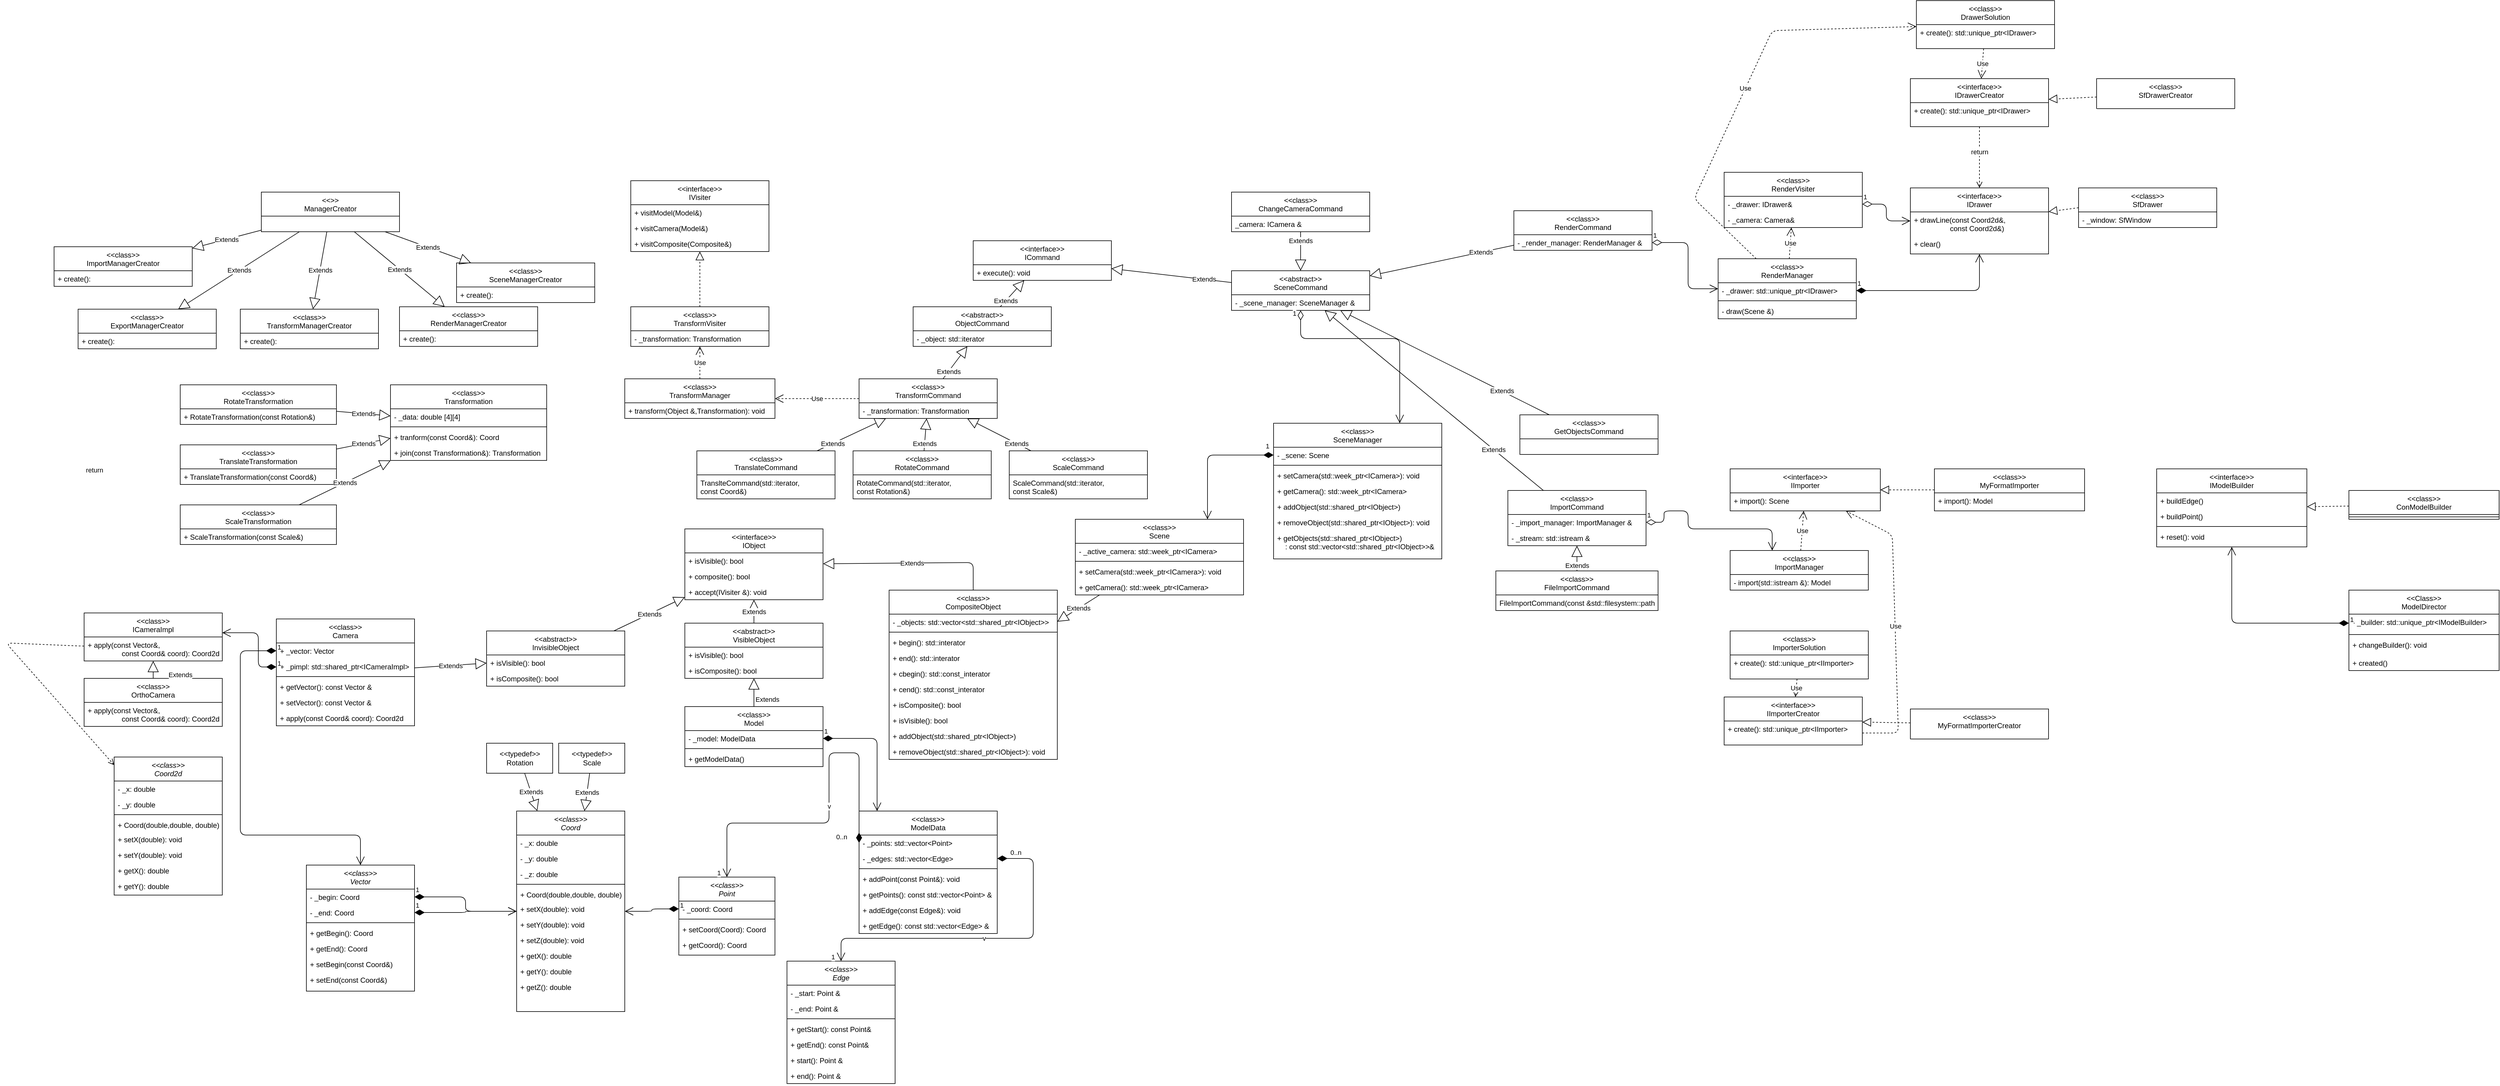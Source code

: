 <mxfile version="14.6.13" type="device"><diagram id="C5RBs43oDa-KdzZeNtuy" name="Page-1"><mxGraphModel dx="2022" dy="1738" grid="1" gridSize="10" guides="1" tooltips="1" connect="1" arrows="1" fold="1" page="0" pageScale="1" pageWidth="827" pageHeight="1169" math="0" shadow="0"><root><mxCell id="WIyWlLk6GJQsqaUBKTNV-0"/><mxCell id="WIyWlLk6GJQsqaUBKTNV-1" parent="WIyWlLk6GJQsqaUBKTNV-0"/><mxCell id="zkfFHV4jXpPFQw0GAbJ--0" value="&lt;&lt;class&gt;&gt;&#10;Point" style="swimlane;fontStyle=2;align=center;verticalAlign=top;childLayout=stackLayout;horizontal=1;startSize=40;horizontalStack=0;resizeParent=1;resizeLast=0;collapsible=1;marginBottom=0;rounded=0;shadow=0;strokeWidth=1;" parent="WIyWlLk6GJQsqaUBKTNV-1" vertex="1"><mxGeometry x="290" y="320" width="160" height="130" as="geometry"><mxRectangle x="230" y="140" width="160" height="26" as="alternateBounds"/></mxGeometry></mxCell><mxCell id="zkfFHV4jXpPFQw0GAbJ--3" value="- _coord: Coord" style="text;align=left;verticalAlign=top;spacingLeft=4;spacingRight=4;overflow=hidden;rotatable=0;points=[[0,0.5],[1,0.5]];portConstraint=eastwest;rounded=0;shadow=0;html=0;" parent="zkfFHV4jXpPFQw0GAbJ--0" vertex="1"><mxGeometry y="40" width="160" height="26" as="geometry"/></mxCell><mxCell id="zkfFHV4jXpPFQw0GAbJ--4" value="" style="line;html=1;strokeWidth=1;align=left;verticalAlign=middle;spacingTop=-1;spacingLeft=3;spacingRight=3;rotatable=0;labelPosition=right;points=[];portConstraint=eastwest;" parent="zkfFHV4jXpPFQw0GAbJ--0" vertex="1"><mxGeometry y="66" width="160" height="8" as="geometry"/></mxCell><mxCell id="zkfFHV4jXpPFQw0GAbJ--5" value="+ setCoord(Coord): Coord" style="text;align=left;verticalAlign=top;spacingLeft=4;spacingRight=4;overflow=hidden;rotatable=0;points=[[0,0.5],[1,0.5]];portConstraint=eastwest;" parent="zkfFHV4jXpPFQw0GAbJ--0" vertex="1"><mxGeometry y="74" width="160" height="26" as="geometry"/></mxCell><mxCell id="gc92rt13WPvjH_icrWCI-11" value="+ getCoord(): Coord" style="text;align=left;verticalAlign=top;spacingLeft=4;spacingRight=4;overflow=hidden;rotatable=0;points=[[0,0.5],[1,0.5]];portConstraint=eastwest;" parent="zkfFHV4jXpPFQw0GAbJ--0" vertex="1"><mxGeometry y="100" width="160" height="26" as="geometry"/></mxCell><mxCell id="gc92rt13WPvjH_icrWCI-0" value="&lt;&lt;class&gt;&gt;&#10;Coord" style="swimlane;fontStyle=2;align=center;verticalAlign=top;childLayout=stackLayout;horizontal=1;startSize=40;horizontalStack=0;resizeParent=1;resizeLast=0;collapsible=1;marginBottom=0;rounded=0;shadow=0;strokeWidth=1;" parent="WIyWlLk6GJQsqaUBKTNV-1" vertex="1"><mxGeometry x="20" y="210" width="180" height="334" as="geometry"><mxRectangle x="230" y="140" width="160" height="26" as="alternateBounds"/></mxGeometry></mxCell><mxCell id="gc92rt13WPvjH_icrWCI-1" value="- _x: double" style="text;align=left;verticalAlign=top;spacingLeft=4;spacingRight=4;overflow=hidden;rotatable=0;points=[[0,0.5],[1,0.5]];portConstraint=eastwest;" parent="gc92rt13WPvjH_icrWCI-0" vertex="1"><mxGeometry y="40" width="180" height="26" as="geometry"/></mxCell><mxCell id="gc92rt13WPvjH_icrWCI-2" value="- _y: double" style="text;align=left;verticalAlign=top;spacingLeft=4;spacingRight=4;overflow=hidden;rotatable=0;points=[[0,0.5],[1,0.5]];portConstraint=eastwest;rounded=0;shadow=0;html=0;" parent="gc92rt13WPvjH_icrWCI-0" vertex="1"><mxGeometry y="66" width="180" height="26" as="geometry"/></mxCell><mxCell id="gc92rt13WPvjH_icrWCI-3" value="- _z: double" style="text;align=left;verticalAlign=top;spacingLeft=4;spacingRight=4;overflow=hidden;rotatable=0;points=[[0,0.5],[1,0.5]];portConstraint=eastwest;rounded=0;shadow=0;html=0;" parent="gc92rt13WPvjH_icrWCI-0" vertex="1"><mxGeometry y="92" width="180" height="26" as="geometry"/></mxCell><mxCell id="gc92rt13WPvjH_icrWCI-4" value="" style="line;html=1;strokeWidth=1;align=left;verticalAlign=middle;spacingTop=-1;spacingLeft=3;spacingRight=3;rotatable=0;labelPosition=right;points=[];portConstraint=eastwest;" parent="gc92rt13WPvjH_icrWCI-0" vertex="1"><mxGeometry y="118" width="180" height="8" as="geometry"/></mxCell><mxCell id="gc92rt13WPvjH_icrWCI-101" value="+ Coord(double,double, double)" style="text;align=left;verticalAlign=top;spacingLeft=4;spacingRight=4;overflow=hidden;rotatable=0;points=[[0,0.5],[1,0.5]];portConstraint=eastwest;" parent="gc92rt13WPvjH_icrWCI-0" vertex="1"><mxGeometry y="126" width="180" height="24" as="geometry"/></mxCell><mxCell id="gc92rt13WPvjH_icrWCI-5" value="+ setX(double): void" style="text;align=left;verticalAlign=top;spacingLeft=4;spacingRight=4;overflow=hidden;rotatable=0;points=[[0,0.5],[1,0.5]];portConstraint=eastwest;" parent="gc92rt13WPvjH_icrWCI-0" vertex="1"><mxGeometry y="150" width="180" height="26" as="geometry"/></mxCell><mxCell id="gc92rt13WPvjH_icrWCI-6" value="+ setY(double): void" style="text;align=left;verticalAlign=top;spacingLeft=4;spacingRight=4;overflow=hidden;rotatable=0;points=[[0,0.5],[1,0.5]];portConstraint=eastwest;" parent="gc92rt13WPvjH_icrWCI-0" vertex="1"><mxGeometry y="176" width="180" height="26" as="geometry"/></mxCell><mxCell id="gc92rt13WPvjH_icrWCI-7" value="+ setZ(double): void" style="text;align=left;verticalAlign=top;spacingLeft=4;spacingRight=4;overflow=hidden;rotatable=0;points=[[0,0.5],[1,0.5]];portConstraint=eastwest;" parent="gc92rt13WPvjH_icrWCI-0" vertex="1"><mxGeometry y="202" width="180" height="26" as="geometry"/></mxCell><mxCell id="gc92rt13WPvjH_icrWCI-8" value="+ getX(): double" style="text;align=left;verticalAlign=top;spacingLeft=4;spacingRight=4;overflow=hidden;rotatable=0;points=[[0,0.5],[1,0.5]];portConstraint=eastwest;" parent="gc92rt13WPvjH_icrWCI-0" vertex="1"><mxGeometry y="228" width="180" height="26" as="geometry"/></mxCell><mxCell id="gc92rt13WPvjH_icrWCI-9" value="+ getY(): double" style="text;align=left;verticalAlign=top;spacingLeft=4;spacingRight=4;overflow=hidden;rotatable=0;points=[[0,0.5],[1,0.5]];portConstraint=eastwest;" parent="gc92rt13WPvjH_icrWCI-0" vertex="1"><mxGeometry y="254" width="180" height="26" as="geometry"/></mxCell><mxCell id="gc92rt13WPvjH_icrWCI-10" value="+ getZ(): double" style="text;align=left;verticalAlign=top;spacingLeft=4;spacingRight=4;overflow=hidden;rotatable=0;points=[[0,0.5],[1,0.5]];portConstraint=eastwest;" parent="gc92rt13WPvjH_icrWCI-0" vertex="1"><mxGeometry y="280" width="180" height="26" as="geometry"/></mxCell><mxCell id="gc92rt13WPvjH_icrWCI-12" value="1" style="endArrow=open;html=1;endSize=12;startArrow=diamondThin;startSize=14;startFill=1;edgeStyle=orthogonalEdgeStyle;align=left;verticalAlign=bottom;" parent="WIyWlLk6GJQsqaUBKTNV-1" source="zkfFHV4jXpPFQw0GAbJ--3" target="gc92rt13WPvjH_icrWCI-0" edge="1"><mxGeometry x="-1" y="3" relative="1" as="geometry"><mxPoint x="310" y="500" as="sourcePoint"/><mxPoint x="470" y="500" as="targetPoint"/></mxGeometry></mxCell><mxCell id="gc92rt13WPvjH_icrWCI-13" value="&lt;&lt;class&gt;&gt;&#10;Edge" style="swimlane;fontStyle=2;align=center;verticalAlign=top;childLayout=stackLayout;horizontal=1;startSize=40;horizontalStack=0;resizeParent=1;resizeLast=0;collapsible=1;marginBottom=0;rounded=0;shadow=0;strokeWidth=1;" parent="WIyWlLk6GJQsqaUBKTNV-1" vertex="1"><mxGeometry x="470" y="460" width="180" height="204" as="geometry"><mxRectangle x="230" y="140" width="160" height="26" as="alternateBounds"/></mxGeometry></mxCell><mxCell id="gc92rt13WPvjH_icrWCI-14" value="- _start: Point &amp;" style="text;align=left;verticalAlign=top;spacingLeft=4;spacingRight=4;overflow=hidden;rotatable=0;points=[[0,0.5],[1,0.5]];portConstraint=eastwest;rounded=0;shadow=0;html=0;" parent="gc92rt13WPvjH_icrWCI-13" vertex="1"><mxGeometry y="40" width="180" height="26" as="geometry"/></mxCell><mxCell id="gc92rt13WPvjH_icrWCI-18" value="- _end: Point &amp;" style="text;align=left;verticalAlign=top;spacingLeft=4;spacingRight=4;overflow=hidden;rotatable=0;points=[[0,0.5],[1,0.5]];portConstraint=eastwest;rounded=0;shadow=0;html=0;" parent="gc92rt13WPvjH_icrWCI-13" vertex="1"><mxGeometry y="66" width="180" height="26" as="geometry"/></mxCell><mxCell id="gc92rt13WPvjH_icrWCI-15" value="" style="line;html=1;strokeWidth=1;align=left;verticalAlign=middle;spacingTop=-1;spacingLeft=3;spacingRight=3;rotatable=0;labelPosition=right;points=[];portConstraint=eastwest;" parent="gc92rt13WPvjH_icrWCI-13" vertex="1"><mxGeometry y="92" width="180" height="8" as="geometry"/></mxCell><mxCell id="gc92rt13WPvjH_icrWCI-17" value="+ getStart(): const Point&amp; " style="text;align=left;verticalAlign=top;spacingLeft=4;spacingRight=4;overflow=hidden;rotatable=0;points=[[0,0.5],[1,0.5]];portConstraint=eastwest;" parent="gc92rt13WPvjH_icrWCI-13" vertex="1"><mxGeometry y="100" width="180" height="26" as="geometry"/></mxCell><mxCell id="gc92rt13WPvjH_icrWCI-19" value="+ getEnd(): const Point&amp; " style="text;align=left;verticalAlign=top;spacingLeft=4;spacingRight=4;overflow=hidden;rotatable=0;points=[[0,0.5],[1,0.5]];portConstraint=eastwest;" parent="gc92rt13WPvjH_icrWCI-13" vertex="1"><mxGeometry y="126" width="180" height="26" as="geometry"/></mxCell><mxCell id="gc92rt13WPvjH_icrWCI-20" value="+ start(): Point &amp;" style="text;align=left;verticalAlign=top;spacingLeft=4;spacingRight=4;overflow=hidden;rotatable=0;points=[[0,0.5],[1,0.5]];portConstraint=eastwest;" parent="gc92rt13WPvjH_icrWCI-13" vertex="1"><mxGeometry y="152" width="180" height="26" as="geometry"/></mxCell><mxCell id="gc92rt13WPvjH_icrWCI-21" value="+ end(): Point &amp;" style="text;align=left;verticalAlign=top;spacingLeft=4;spacingRight=4;overflow=hidden;rotatable=0;points=[[0,0.5],[1,0.5]];portConstraint=eastwest;" parent="gc92rt13WPvjH_icrWCI-13" vertex="1"><mxGeometry y="178" width="180" height="26" as="geometry"/></mxCell><mxCell id="gc92rt13WPvjH_icrWCI-22" value="&lt;&lt;class&gt;&gt;&#10;ModelData" style="swimlane;fontStyle=0;align=center;verticalAlign=top;childLayout=stackLayout;horizontal=1;startSize=40;horizontalStack=0;resizeParent=1;resizeParentMax=0;resizeLast=0;collapsible=1;marginBottom=0;" parent="WIyWlLk6GJQsqaUBKTNV-1" vertex="1"><mxGeometry x="590" y="210" width="230" height="204" as="geometry"/></mxCell><mxCell id="gc92rt13WPvjH_icrWCI-23" value="- _points: std::vector&lt;Point&gt;" style="text;strokeColor=none;fillColor=none;align=left;verticalAlign=top;spacingLeft=4;spacingRight=4;overflow=hidden;rotatable=0;points=[[0,0.5],[1,0.5]];portConstraint=eastwest;" parent="gc92rt13WPvjH_icrWCI-22" vertex="1"><mxGeometry y="40" width="230" height="26" as="geometry"/></mxCell><mxCell id="gc92rt13WPvjH_icrWCI-26" value="- _edges: std::vector&lt;Edge&gt;" style="text;strokeColor=none;fillColor=none;align=left;verticalAlign=top;spacingLeft=4;spacingRight=4;overflow=hidden;rotatable=0;points=[[0,0.5],[1,0.5]];portConstraint=eastwest;" parent="gc92rt13WPvjH_icrWCI-22" vertex="1"><mxGeometry y="66" width="230" height="26" as="geometry"/></mxCell><mxCell id="gc92rt13WPvjH_icrWCI-24" value="" style="line;strokeWidth=1;fillColor=none;align=left;verticalAlign=middle;spacingTop=-1;spacingLeft=3;spacingRight=3;rotatable=0;labelPosition=right;points=[];portConstraint=eastwest;" parent="gc92rt13WPvjH_icrWCI-22" vertex="1"><mxGeometry y="92" width="230" height="8" as="geometry"/></mxCell><mxCell id="gc92rt13WPvjH_icrWCI-25" value="+ addPoint(const Point&amp;): void" style="text;strokeColor=none;fillColor=none;align=left;verticalAlign=top;spacingLeft=4;spacingRight=4;overflow=hidden;rotatable=0;points=[[0,0.5],[1,0.5]];portConstraint=eastwest;" parent="gc92rt13WPvjH_icrWCI-22" vertex="1"><mxGeometry y="100" width="230" height="26" as="geometry"/></mxCell><mxCell id="gc92rt13WPvjH_icrWCI-27" value="+ getPoints(): const std::vector&lt;Point&gt; &amp;" style="text;strokeColor=none;fillColor=none;align=left;verticalAlign=top;spacingLeft=4;spacingRight=4;overflow=hidden;rotatable=0;points=[[0,0.5],[1,0.5]];portConstraint=eastwest;" parent="gc92rt13WPvjH_icrWCI-22" vertex="1"><mxGeometry y="126" width="230" height="26" as="geometry"/></mxCell><mxCell id="gc92rt13WPvjH_icrWCI-30" value="+ addEdge(const Edge&amp;): void" style="text;strokeColor=none;fillColor=none;align=left;verticalAlign=top;spacingLeft=4;spacingRight=4;overflow=hidden;rotatable=0;points=[[0,0.5],[1,0.5]];portConstraint=eastwest;" parent="gc92rt13WPvjH_icrWCI-22" vertex="1"><mxGeometry y="152" width="230" height="26" as="geometry"/></mxCell><mxCell id="gc92rt13WPvjH_icrWCI-29" value="+ getEdge(): const std::vector&lt;Edge&gt; &amp;" style="text;strokeColor=none;fillColor=none;align=left;verticalAlign=top;spacingLeft=4;spacingRight=4;overflow=hidden;rotatable=0;points=[[0,0.5],[1,0.5]];portConstraint=eastwest;" parent="gc92rt13WPvjH_icrWCI-22" vertex="1"><mxGeometry y="178" width="230" height="26" as="geometry"/></mxCell><mxCell id="gc92rt13WPvjH_icrWCI-40" value="v" style="endArrow=open;html=1;endSize=12;startArrow=diamondThin;startSize=14;startFill=1;edgeStyle=orthogonalEdgeStyle;exitX=0;exitY=0.5;exitDx=0;exitDy=0;" parent="WIyWlLk6GJQsqaUBKTNV-1" source="gc92rt13WPvjH_icrWCI-23" target="zkfFHV4jXpPFQw0GAbJ--0" edge="1"><mxGeometry relative="1" as="geometry"><mxPoint x="60" y="120" as="sourcePoint"/><mxPoint x="220" y="120" as="targetPoint"/><Array as="points"><mxPoint x="540" y="113"/><mxPoint x="540" y="230"/><mxPoint x="370" y="230"/></Array></mxGeometry></mxCell><mxCell id="gc92rt13WPvjH_icrWCI-41" value="0..n" style="edgeLabel;resizable=0;html=1;align=left;verticalAlign=top;" parent="gc92rt13WPvjH_icrWCI-40" connectable="0" vertex="1"><mxGeometry x="-1" relative="1" as="geometry"><mxPoint x="-40" y="-23" as="offset"/></mxGeometry></mxCell><mxCell id="gc92rt13WPvjH_icrWCI-42" value="1" style="edgeLabel;resizable=0;html=1;align=right;verticalAlign=top;" parent="gc92rt13WPvjH_icrWCI-40" connectable="0" vertex="1"><mxGeometry x="1" relative="1" as="geometry"><mxPoint x="-10" y="-20" as="offset"/></mxGeometry></mxCell><mxCell id="gc92rt13WPvjH_icrWCI-43" value="v" style="endArrow=open;html=1;endSize=12;startArrow=diamondThin;startSize=14;startFill=1;edgeStyle=orthogonalEdgeStyle;" parent="WIyWlLk6GJQsqaUBKTNV-1" source="gc92rt13WPvjH_icrWCI-26" target="gc92rt13WPvjH_icrWCI-13" edge="1"><mxGeometry relative="1" as="geometry"><mxPoint x="60" y="120" as="sourcePoint"/><mxPoint x="220" y="120" as="targetPoint"/><Array as="points"><mxPoint x="880" y="289"/><mxPoint x="880" y="422"/></Array></mxGeometry></mxCell><mxCell id="gc92rt13WPvjH_icrWCI-44" value="0..n" style="edgeLabel;resizable=0;html=1;align=left;verticalAlign=top;" parent="gc92rt13WPvjH_icrWCI-43" connectable="0" vertex="1"><mxGeometry x="-1" relative="1" as="geometry"><mxPoint x="20" y="-23" as="offset"/></mxGeometry></mxCell><mxCell id="gc92rt13WPvjH_icrWCI-45" value="1" style="edgeLabel;resizable=0;html=1;align=right;verticalAlign=top;" parent="gc92rt13WPvjH_icrWCI-43" connectable="0" vertex="1"><mxGeometry x="1" relative="1" as="geometry"><mxPoint x="-10" y="-20" as="offset"/></mxGeometry></mxCell><mxCell id="gc92rt13WPvjH_icrWCI-47" value="&lt;&lt;interface&gt;&gt;&#10;IObject" style="swimlane;fontStyle=0;align=center;verticalAlign=top;childLayout=stackLayout;horizontal=1;startSize=40;horizontalStack=0;resizeParent=1;resizeParentMax=0;resizeLast=0;collapsible=1;marginBottom=0;" parent="WIyWlLk6GJQsqaUBKTNV-1" vertex="1"><mxGeometry x="300" y="-260" width="230" height="118" as="geometry"/></mxCell><mxCell id="gc92rt13WPvjH_icrWCI-51" value="+ isVisible(): bool" style="text;strokeColor=none;fillColor=none;align=left;verticalAlign=top;spacingLeft=4;spacingRight=4;overflow=hidden;rotatable=0;points=[[0,0.5],[1,0.5]];portConstraint=eastwest;" parent="gc92rt13WPvjH_icrWCI-47" vertex="1"><mxGeometry y="40" width="230" height="26" as="geometry"/></mxCell><mxCell id="gc92rt13WPvjH_icrWCI-88" value="+ composite(): bool" style="text;strokeColor=none;fillColor=none;align=left;verticalAlign=top;spacingLeft=4;spacingRight=4;overflow=hidden;rotatable=0;points=[[0,0.5],[1,0.5]];portConstraint=eastwest;" parent="gc92rt13WPvjH_icrWCI-47" vertex="1"><mxGeometry y="66" width="230" height="26" as="geometry"/></mxCell><mxCell id="gc92rt13WPvjH_icrWCI-56" value="+ accept(IVisiter &amp;): void" style="text;align=left;verticalAlign=top;spacingLeft=4;spacingRight=4;overflow=hidden;rotatable=0;points=[[0,0.5],[1,0.5]];portConstraint=eastwest;" parent="gc92rt13WPvjH_icrWCI-47" vertex="1"><mxGeometry y="92" width="230" height="26" as="geometry"/></mxCell><mxCell id="gc92rt13WPvjH_icrWCI-61" value="&lt;&lt;abstract&gt;&gt;&#10;VisibleObject" style="swimlane;fontStyle=0;align=center;verticalAlign=top;childLayout=stackLayout;horizontal=1;startSize=40;horizontalStack=0;resizeParent=1;resizeParentMax=0;resizeLast=0;collapsible=1;marginBottom=0;" parent="WIyWlLk6GJQsqaUBKTNV-1" vertex="1"><mxGeometry x="300" y="-103" width="230" height="92" as="geometry"/></mxCell><mxCell id="gc92rt13WPvjH_icrWCI-82" value="+ isVisible(): bool" style="text;strokeColor=none;fillColor=none;align=left;verticalAlign=top;spacingLeft=4;spacingRight=4;overflow=hidden;rotatable=0;points=[[0,0.5],[1,0.5]];portConstraint=eastwest;" parent="gc92rt13WPvjH_icrWCI-61" vertex="1"><mxGeometry y="40" width="230" height="26" as="geometry"/></mxCell><mxCell id="gc92rt13WPvjH_icrWCI-89" value="+ isComposite(): bool" style="text;strokeColor=none;fillColor=none;align=left;verticalAlign=top;spacingLeft=4;spacingRight=4;overflow=hidden;rotatable=0;points=[[0,0.5],[1,0.5]];portConstraint=eastwest;" parent="gc92rt13WPvjH_icrWCI-61" vertex="1"><mxGeometry y="66" width="230" height="26" as="geometry"/></mxCell><mxCell id="gc92rt13WPvjH_icrWCI-63" value="&lt;&lt;abstract&gt;&gt;&#10;InvisibleObject" style="swimlane;fontStyle=0;align=center;verticalAlign=top;childLayout=stackLayout;horizontal=1;startSize=40;horizontalStack=0;resizeParent=1;resizeParentMax=0;resizeLast=0;collapsible=1;marginBottom=0;" parent="WIyWlLk6GJQsqaUBKTNV-1" vertex="1"><mxGeometry x="-30" y="-90" width="230" height="92" as="geometry"/></mxCell><mxCell id="gc92rt13WPvjH_icrWCI-83" value="+ isVisible(): bool" style="text;strokeColor=none;fillColor=none;align=left;verticalAlign=top;spacingLeft=4;spacingRight=4;overflow=hidden;rotatable=0;points=[[0,0.5],[1,0.5]];portConstraint=eastwest;" parent="gc92rt13WPvjH_icrWCI-63" vertex="1"><mxGeometry y="40" width="230" height="26" as="geometry"/></mxCell><mxCell id="gc92rt13WPvjH_icrWCI-90" value="+ isComposite(): bool" style="text;strokeColor=none;fillColor=none;align=left;verticalAlign=top;spacingLeft=4;spacingRight=4;overflow=hidden;rotatable=0;points=[[0,0.5],[1,0.5]];portConstraint=eastwest;" parent="gc92rt13WPvjH_icrWCI-63" vertex="1"><mxGeometry y="66" width="230" height="26" as="geometry"/></mxCell><mxCell id="gc92rt13WPvjH_icrWCI-67" value="Extends" style="endArrow=block;endSize=16;endFill=0;html=1;" parent="WIyWlLk6GJQsqaUBKTNV-1" source="gc92rt13WPvjH_icrWCI-63" target="gc92rt13WPvjH_icrWCI-47" edge="1"><mxGeometry width="160" relative="1" as="geometry"><mxPoint x="120" y="-90" as="sourcePoint"/><mxPoint x="280" y="-90" as="targetPoint"/></mxGeometry></mxCell><mxCell id="gc92rt13WPvjH_icrWCI-68" value="Extends" style="endArrow=block;endSize=16;endFill=0;html=1;" parent="WIyWlLk6GJQsqaUBKTNV-1" source="gc92rt13WPvjH_icrWCI-61" target="gc92rt13WPvjH_icrWCI-47" edge="1"><mxGeometry width="160" relative="1" as="geometry"><mxPoint x="120" y="-90" as="sourcePoint"/><mxPoint x="280" y="-90" as="targetPoint"/></mxGeometry></mxCell><mxCell id="gc92rt13WPvjH_icrWCI-69" value="Extends" style="endArrow=block;endSize=16;endFill=0;html=1;" parent="WIyWlLk6GJQsqaUBKTNV-1" source="CAF4_nJ3Dw8W4M97RqAX-0" target="gc92rt13WPvjH_icrWCI-61" edge="1"><mxGeometry x="-0.487" y="-22" width="160" relative="1" as="geometry"><mxPoint x="619" y="-6" as="sourcePoint"/><mxPoint x="610" y="-60" as="targetPoint"/><mxPoint as="offset"/></mxGeometry></mxCell><mxCell id="gc92rt13WPvjH_icrWCI-70" value="&lt;&lt;class&gt;&gt;&#10;Camera" style="swimlane;fontStyle=0;align=center;verticalAlign=top;childLayout=stackLayout;horizontal=1;startSize=40;horizontalStack=0;resizeParent=1;resizeParentMax=0;resizeLast=0;collapsible=1;marginBottom=0;" parent="WIyWlLk6GJQsqaUBKTNV-1" vertex="1"><mxGeometry x="-380" y="-110" width="230" height="178" as="geometry"/></mxCell><mxCell id="gc92rt13WPvjH_icrWCI-85" value="+ _vector: Vector" style="text;strokeColor=none;fillColor=none;align=left;verticalAlign=top;spacingLeft=4;spacingRight=4;overflow=hidden;rotatable=0;points=[[0,0.5],[1,0.5]];portConstraint=eastwest;" parent="gc92rt13WPvjH_icrWCI-70" vertex="1"><mxGeometry y="40" width="230" height="26" as="geometry"/></mxCell><mxCell id="CAF4_nJ3Dw8W4M97RqAX-13" value="+ _pimpl: std::shared_ptr&lt;ICameraImpl&gt;" style="text;strokeColor=none;fillColor=none;align=left;verticalAlign=top;spacingLeft=4;spacingRight=4;overflow=hidden;rotatable=0;points=[[0,0.5],[1,0.5]];portConstraint=eastwest;" parent="gc92rt13WPvjH_icrWCI-70" vertex="1"><mxGeometry y="66" width="230" height="26" as="geometry"/></mxCell><mxCell id="gc92rt13WPvjH_icrWCI-272" value="" style="line;html=1;strokeWidth=1;align=left;verticalAlign=middle;spacingTop=-1;spacingLeft=3;spacingRight=3;rotatable=0;labelPosition=right;points=[];portConstraint=eastwest;" parent="gc92rt13WPvjH_icrWCI-70" vertex="1"><mxGeometry y="92" width="230" height="8" as="geometry"/></mxCell><mxCell id="gc92rt13WPvjH_icrWCI-271" value="+ getVector(): const Vector &amp;&#10; " style="text;strokeColor=none;fillColor=none;align=left;verticalAlign=top;spacingLeft=4;spacingRight=4;overflow=hidden;rotatable=0;points=[[0,0.5],[1,0.5]];portConstraint=eastwest;" parent="gc92rt13WPvjH_icrWCI-70" vertex="1"><mxGeometry y="100" width="230" height="26" as="geometry"/></mxCell><mxCell id="gc92rt13WPvjH_icrWCI-270" value="+ setVector(): const Vector &amp;&#10; " style="text;strokeColor=none;fillColor=none;align=left;verticalAlign=top;spacingLeft=4;spacingRight=4;overflow=hidden;rotatable=0;points=[[0,0.5],[1,0.5]];portConstraint=eastwest;" parent="gc92rt13WPvjH_icrWCI-70" vertex="1"><mxGeometry y="126" width="230" height="26" as="geometry"/></mxCell><mxCell id="gc92rt13WPvjH_icrWCI-290" value="+ apply(const Coord&amp; coord): Coord2d" style="text;strokeColor=none;fillColor=none;align=left;verticalAlign=top;spacingLeft=4;spacingRight=4;overflow=hidden;rotatable=0;points=[[0,0.5],[1,0.5]];portConstraint=eastwest;" parent="gc92rt13WPvjH_icrWCI-70" vertex="1"><mxGeometry y="152" width="230" height="26" as="geometry"/></mxCell><mxCell id="gc92rt13WPvjH_icrWCI-73" value="&amp;lt;&amp;lt;typedef&amp;gt;&amp;gt;&lt;br&gt;Rotation" style="html=1;" parent="WIyWlLk6GJQsqaUBKTNV-1" vertex="1"><mxGeometry x="-30" y="97" width="110" height="50" as="geometry"/></mxCell><mxCell id="gc92rt13WPvjH_icrWCI-74" value="Extends" style="endArrow=block;endSize=16;endFill=0;html=1;" parent="WIyWlLk6GJQsqaUBKTNV-1" source="gc92rt13WPvjH_icrWCI-73" target="gc92rt13WPvjH_icrWCI-0" edge="1"><mxGeometry width="160" relative="1" as="geometry"><mxPoint x="-160" y="390" as="sourcePoint"/><mxPoint y="390" as="targetPoint"/></mxGeometry></mxCell><mxCell id="gc92rt13WPvjH_icrWCI-75" value="Extends" style="endArrow=block;endSize=16;endFill=0;html=1;" parent="WIyWlLk6GJQsqaUBKTNV-1" source="gc92rt13WPvjH_icrWCI-70" target="gc92rt13WPvjH_icrWCI-63" edge="1"><mxGeometry width="160" relative="1" as="geometry"><mxPoint x="-99.999" y="6.67" as="sourcePoint"/><mxPoint x="-12.99" y="51.996" as="targetPoint"/></mxGeometry></mxCell><mxCell id="gc92rt13WPvjH_icrWCI-91" value="&lt;&lt;class&gt;&gt;&#10;CompositeObject" style="swimlane;fontStyle=0;align=center;verticalAlign=top;childLayout=stackLayout;horizontal=1;startSize=40;horizontalStack=0;resizeParent=1;resizeParentMax=0;resizeLast=0;collapsible=1;marginBottom=0;" parent="WIyWlLk6GJQsqaUBKTNV-1" vertex="1"><mxGeometry x="640" y="-158" width="280" height="282" as="geometry"/></mxCell><mxCell id="gc92rt13WPvjH_icrWCI-96" value="- _objects: std::vector&lt;std::shared_ptr&lt;IObject&gt;&gt;" style="text;strokeColor=none;fillColor=none;align=left;verticalAlign=top;spacingLeft=4;spacingRight=4;overflow=hidden;rotatable=0;points=[[0,0.5],[1,0.5]];portConstraint=eastwest;" parent="gc92rt13WPvjH_icrWCI-91" vertex="1"><mxGeometry y="40" width="280" height="26" as="geometry"/></mxCell><mxCell id="gc92rt13WPvjH_icrWCI-95" value="" style="line;strokeWidth=1;fillColor=none;align=left;verticalAlign=middle;spacingTop=-1;spacingLeft=3;spacingRight=3;rotatable=0;labelPosition=right;points=[];portConstraint=eastwest;" parent="gc92rt13WPvjH_icrWCI-91" vertex="1"><mxGeometry y="66" width="280" height="8" as="geometry"/></mxCell><mxCell id="gc92rt13WPvjH_icrWCI-92" value="+ begin(): std::interator" style="text;strokeColor=none;fillColor=none;align=left;verticalAlign=top;spacingLeft=4;spacingRight=4;overflow=hidden;rotatable=0;points=[[0,0.5],[1,0.5]];portConstraint=eastwest;" parent="gc92rt13WPvjH_icrWCI-91" vertex="1"><mxGeometry y="74" width="280" height="26" as="geometry"/></mxCell><mxCell id="QlOv88L8rVRWBimPaLAI-2" value="+ end(): std::interator" style="text;strokeColor=none;fillColor=none;align=left;verticalAlign=top;spacingLeft=4;spacingRight=4;overflow=hidden;rotatable=0;points=[[0,0.5],[1,0.5]];portConstraint=eastwest;" parent="gc92rt13WPvjH_icrWCI-91" vertex="1"><mxGeometry y="100" width="280" height="26" as="geometry"/></mxCell><mxCell id="QlOv88L8rVRWBimPaLAI-4" value="+ cbegin(): std::const_interator" style="text;strokeColor=none;fillColor=none;align=left;verticalAlign=top;spacingLeft=4;spacingRight=4;overflow=hidden;rotatable=0;points=[[0,0.5],[1,0.5]];portConstraint=eastwest;" parent="gc92rt13WPvjH_icrWCI-91" vertex="1"><mxGeometry y="126" width="280" height="26" as="geometry"/></mxCell><mxCell id="QlOv88L8rVRWBimPaLAI-3" value="+ cend(): std::const_interator" style="text;strokeColor=none;fillColor=none;align=left;verticalAlign=top;spacingLeft=4;spacingRight=4;overflow=hidden;rotatable=0;points=[[0,0.5],[1,0.5]];portConstraint=eastwest;" parent="gc92rt13WPvjH_icrWCI-91" vertex="1"><mxGeometry y="152" width="280" height="26" as="geometry"/></mxCell><mxCell id="gc92rt13WPvjH_icrWCI-93" value="+ isComposite(): bool" style="text;strokeColor=none;fillColor=none;align=left;verticalAlign=top;spacingLeft=4;spacingRight=4;overflow=hidden;rotatable=0;points=[[0,0.5],[1,0.5]];portConstraint=eastwest;" parent="gc92rt13WPvjH_icrWCI-91" vertex="1"><mxGeometry y="178" width="280" height="26" as="geometry"/></mxCell><mxCell id="QlOv88L8rVRWBimPaLAI-1" value="+ isVisible(): bool" style="text;strokeColor=none;fillColor=none;align=left;verticalAlign=top;spacingLeft=4;spacingRight=4;overflow=hidden;rotatable=0;points=[[0,0.5],[1,0.5]];portConstraint=eastwest;" parent="gc92rt13WPvjH_icrWCI-91" vertex="1"><mxGeometry y="204" width="280" height="26" as="geometry"/></mxCell><mxCell id="sd6YOTzIsoiHb_gnSUm5-0" value="+ addObject(std::shared_ptr&lt;IObject&gt;)" style="text;strokeColor=none;fillColor=none;align=left;verticalAlign=top;spacingLeft=4;spacingRight=4;overflow=hidden;rotatable=0;points=[[0,0.5],[1,0.5]];portConstraint=eastwest;" parent="gc92rt13WPvjH_icrWCI-91" vertex="1"><mxGeometry y="230" width="280" height="26" as="geometry"/></mxCell><mxCell id="sd6YOTzIsoiHb_gnSUm5-2" value="+ removeObject(std::shared_ptr&lt;IObject&gt;): void" style="text;strokeColor=none;fillColor=none;align=left;verticalAlign=top;spacingLeft=4;spacingRight=4;overflow=hidden;rotatable=0;points=[[0,0.5],[1,0.5]];portConstraint=eastwest;" parent="gc92rt13WPvjH_icrWCI-91" vertex="1"><mxGeometry y="256" width="280" height="26" as="geometry"/></mxCell><mxCell id="gc92rt13WPvjH_icrWCI-94" value="Extends" style="endArrow=block;endSize=16;endFill=0;html=1;" parent="WIyWlLk6GJQsqaUBKTNV-1" source="gc92rt13WPvjH_icrWCI-91" target="gc92rt13WPvjH_icrWCI-47" edge="1"><mxGeometry width="160" relative="1" as="geometry"><mxPoint x="120" y="-90" as="sourcePoint"/><mxPoint x="280" y="-90" as="targetPoint"/><Array as="points"><mxPoint x="780" y="-204"/></Array></mxGeometry></mxCell><mxCell id="gc92rt13WPvjH_icrWCI-104" value="&lt;&lt;class&gt;&gt;&#10;Scene" style="swimlane;fontStyle=0;align=center;verticalAlign=top;childLayout=stackLayout;horizontal=1;startSize=40;horizontalStack=0;resizeParent=1;resizeParentMax=0;resizeLast=0;collapsible=1;marginBottom=0;" parent="WIyWlLk6GJQsqaUBKTNV-1" vertex="1"><mxGeometry x="950" y="-276" width="280" height="126" as="geometry"/></mxCell><mxCell id="gc92rt13WPvjH_icrWCI-105" value="- _active_camera: std::week_ptr&lt;ICamera&gt;" style="text;strokeColor=none;fillColor=none;align=left;verticalAlign=top;spacingLeft=4;spacingRight=4;overflow=hidden;rotatable=0;points=[[0,0.5],[1,0.5]];portConstraint=eastwest;" parent="gc92rt13WPvjH_icrWCI-104" vertex="1"><mxGeometry y="40" width="280" height="26" as="geometry"/></mxCell><mxCell id="gc92rt13WPvjH_icrWCI-106" value="" style="line;strokeWidth=1;fillColor=none;align=left;verticalAlign=middle;spacingTop=-1;spacingLeft=3;spacingRight=3;rotatable=0;labelPosition=right;points=[];portConstraint=eastwest;" parent="gc92rt13WPvjH_icrWCI-104" vertex="1"><mxGeometry y="66" width="280" height="8" as="geometry"/></mxCell><mxCell id="gc92rt13WPvjH_icrWCI-111" value="+ setCamera(std::week_ptr&lt;ICamera&gt;): void" style="text;strokeColor=none;fillColor=none;align=left;verticalAlign=top;spacingLeft=4;spacingRight=4;overflow=hidden;rotatable=0;points=[[0,0.5],[1,0.5]];portConstraint=eastwest;" parent="gc92rt13WPvjH_icrWCI-104" vertex="1"><mxGeometry y="74" width="280" height="26" as="geometry"/></mxCell><mxCell id="gc92rt13WPvjH_icrWCI-114" value="+ getCamera(): std::week_ptr&lt;ICamera&gt;" style="text;strokeColor=none;fillColor=none;align=left;verticalAlign=top;spacingLeft=4;spacingRight=4;overflow=hidden;rotatable=0;points=[[0,0.5],[1,0.5]];portConstraint=eastwest;" parent="gc92rt13WPvjH_icrWCI-104" vertex="1"><mxGeometry y="100" width="280" height="26" as="geometry"/></mxCell><mxCell id="gc92rt13WPvjH_icrWCI-112" value="Extends" style="endArrow=block;endSize=16;endFill=0;html=1;" parent="WIyWlLk6GJQsqaUBKTNV-1" source="gc92rt13WPvjH_icrWCI-104" target="gc92rt13WPvjH_icrWCI-91" edge="1"><mxGeometry width="160" relative="1" as="geometry"><mxPoint x="120" y="-90" as="sourcePoint"/><mxPoint x="280" y="-90" as="targetPoint"/><Array as="points"/></mxGeometry></mxCell><mxCell id="gc92rt13WPvjH_icrWCI-116" value="&lt;&lt;interface&gt;&gt;&#10;ICommand" style="swimlane;fontStyle=0;align=center;verticalAlign=top;childLayout=stackLayout;horizontal=1;startSize=40;horizontalStack=0;resizeParent=1;resizeParentMax=0;resizeLast=0;collapsible=1;marginBottom=0;" parent="WIyWlLk6GJQsqaUBKTNV-1" vertex="1"><mxGeometry x="780" y="-740" width="230" height="66" as="geometry"/></mxCell><mxCell id="gc92rt13WPvjH_icrWCI-117" value="+ execute(): void" style="text;strokeColor=none;fillColor=none;align=left;verticalAlign=top;spacingLeft=4;spacingRight=4;overflow=hidden;rotatable=0;points=[[0,0.5],[1,0.5]];portConstraint=eastwest;" parent="gc92rt13WPvjH_icrWCI-116" vertex="1"><mxGeometry y="40" width="230" height="26" as="geometry"/></mxCell><mxCell id="gc92rt13WPvjH_icrWCI-119" value="&lt;&lt;abstract&gt;&gt;&#10;ObjectCommand" style="swimlane;fontStyle=0;align=center;verticalAlign=top;childLayout=stackLayout;horizontal=1;startSize=40;horizontalStack=0;resizeParent=1;resizeParentMax=0;resizeLast=0;collapsible=1;marginBottom=0;" parent="WIyWlLk6GJQsqaUBKTNV-1" vertex="1"><mxGeometry x="680" y="-630" width="230" height="66" as="geometry"/></mxCell><mxCell id="gc92rt13WPvjH_icrWCI-120" value="- _object: std::iterator" style="text;strokeColor=none;fillColor=none;align=left;verticalAlign=top;spacingLeft=4;spacingRight=4;overflow=hidden;rotatable=0;points=[[0,0.5],[1,0.5]];portConstraint=eastwest;" parent="gc92rt13WPvjH_icrWCI-119" vertex="1"><mxGeometry y="40" width="230" height="26" as="geometry"/></mxCell><mxCell id="gc92rt13WPvjH_icrWCI-121" value="Extends" style="endArrow=block;endSize=16;endFill=0;html=1;" parent="WIyWlLk6GJQsqaUBKTNV-1" source="gc92rt13WPvjH_icrWCI-119" target="gc92rt13WPvjH_icrWCI-116" edge="1"><mxGeometry x="-0.545" width="160" relative="1" as="geometry"><mxPoint x="950" y="-456" as="sourcePoint"/><mxPoint x="700" y="-620" as="targetPoint"/><Array as="points"/><mxPoint as="offset"/></mxGeometry></mxCell><mxCell id="gc92rt13WPvjH_icrWCI-122" value="&lt;&lt;class&gt;&gt;&#10;TransformManager" style="swimlane;fontStyle=0;align=center;verticalAlign=top;childLayout=stackLayout;horizontal=1;startSize=40;horizontalStack=0;resizeParent=1;resizeParentMax=0;resizeLast=0;collapsible=1;marginBottom=0;" parent="WIyWlLk6GJQsqaUBKTNV-1" vertex="1"><mxGeometry x="200" y="-510" width="250" height="66" as="geometry"/></mxCell><mxCell id="gc92rt13WPvjH_icrWCI-124" value="+ transform(Object &amp;,Transformation): void" style="text;strokeColor=none;fillColor=none;align=left;verticalAlign=top;spacingLeft=4;spacingRight=4;overflow=hidden;rotatable=0;points=[[0,0.5],[1,0.5]];portConstraint=eastwest;" parent="gc92rt13WPvjH_icrWCI-122" vertex="1"><mxGeometry y="40" width="250" height="26" as="geometry"/></mxCell><mxCell id="gc92rt13WPvjH_icrWCI-125" value="&lt;&lt;class&gt;&gt;&#10;Transformation" style="swimlane;fontStyle=0;align=center;verticalAlign=top;childLayout=stackLayout;horizontal=1;startSize=40;horizontalStack=0;resizeParent=1;resizeParentMax=0;resizeLast=0;collapsible=1;marginBottom=0;" parent="WIyWlLk6GJQsqaUBKTNV-1" vertex="1"><mxGeometry x="-190" y="-500" width="260" height="126" as="geometry"/></mxCell><mxCell id="gc92rt13WPvjH_icrWCI-126" value="- _data: double [4][4]" style="text;strokeColor=none;fillColor=none;align=left;verticalAlign=top;spacingLeft=4;spacingRight=4;overflow=hidden;rotatable=0;points=[[0,0.5],[1,0.5]];portConstraint=eastwest;" parent="gc92rt13WPvjH_icrWCI-125" vertex="1"><mxGeometry y="40" width="260" height="26" as="geometry"/></mxCell><mxCell id="gc92rt13WPvjH_icrWCI-133" value="" style="line;html=1;strokeWidth=1;align=left;verticalAlign=middle;spacingTop=-1;spacingLeft=3;spacingRight=3;rotatable=0;labelPosition=right;points=[];portConstraint=eastwest;" parent="gc92rt13WPvjH_icrWCI-125" vertex="1"><mxGeometry y="66" width="260" height="8" as="geometry"/></mxCell><mxCell id="gc92rt13WPvjH_icrWCI-127" value="+ tranform(const Coord&amp;): Coord" style="text;strokeColor=none;fillColor=none;align=left;verticalAlign=top;spacingLeft=4;spacingRight=4;overflow=hidden;rotatable=0;points=[[0,0.5],[1,0.5]];portConstraint=eastwest;" parent="gc92rt13WPvjH_icrWCI-125" vertex="1"><mxGeometry y="74" width="260" height="26" as="geometry"/></mxCell><mxCell id="gc92rt13WPvjH_icrWCI-128" value="+ join(const Transformation&amp;): Transformation" style="text;strokeColor=none;fillColor=none;align=left;verticalAlign=top;spacingLeft=4;spacingRight=4;overflow=hidden;rotatable=0;points=[[0,0.5],[1,0.5]];portConstraint=eastwest;" parent="gc92rt13WPvjH_icrWCI-125" vertex="1"><mxGeometry y="100" width="260" height="26" as="geometry"/></mxCell><mxCell id="gc92rt13WPvjH_icrWCI-129" value="&lt;&lt;class&gt;&gt;&#10;RotateTransformation" style="swimlane;fontStyle=0;align=center;verticalAlign=top;childLayout=stackLayout;horizontal=1;startSize=40;horizontalStack=0;resizeParent=1;resizeParentMax=0;resizeLast=0;collapsible=1;marginBottom=0;" parent="WIyWlLk6GJQsqaUBKTNV-1" vertex="1"><mxGeometry x="-540" y="-500" width="260" height="66" as="geometry"/></mxCell><mxCell id="gc92rt13WPvjH_icrWCI-134" value="+ RotateTransformation(const Rotation&amp;)" style="text;strokeColor=none;fillColor=none;align=left;verticalAlign=top;spacingLeft=4;spacingRight=4;overflow=hidden;rotatable=0;points=[[0,0.5],[1,0.5]];portConstraint=eastwest;" parent="gc92rt13WPvjH_icrWCI-129" vertex="1"><mxGeometry y="40" width="260" height="26" as="geometry"/></mxCell><mxCell id="gc92rt13WPvjH_icrWCI-135" value="&lt;&lt;class&gt;&gt;&#10;TranslateTransformation" style="swimlane;fontStyle=0;align=center;verticalAlign=top;childLayout=stackLayout;horizontal=1;startSize=40;horizontalStack=0;resizeParent=1;resizeParentMax=0;resizeLast=0;collapsible=1;marginBottom=0;" parent="WIyWlLk6GJQsqaUBKTNV-1" vertex="1"><mxGeometry x="-540" y="-400" width="260" height="66" as="geometry"/></mxCell><mxCell id="gc92rt13WPvjH_icrWCI-136" value="+ TranslateTransformation(const Coord&amp;)" style="text;strokeColor=none;fillColor=none;align=left;verticalAlign=top;spacingLeft=4;spacingRight=4;overflow=hidden;rotatable=0;points=[[0,0.5],[1,0.5]];portConstraint=eastwest;" parent="gc92rt13WPvjH_icrWCI-135" vertex="1"><mxGeometry y="40" width="260" height="26" as="geometry"/></mxCell><mxCell id="gc92rt13WPvjH_icrWCI-137" value="&lt;&lt;class&gt;&gt;&#10;ScaleTransformation" style="swimlane;fontStyle=0;align=center;verticalAlign=top;childLayout=stackLayout;horizontal=1;startSize=40;horizontalStack=0;resizeParent=1;resizeParentMax=0;resizeLast=0;collapsible=1;marginBottom=0;" parent="WIyWlLk6GJQsqaUBKTNV-1" vertex="1"><mxGeometry x="-540" y="-300" width="260" height="66" as="geometry"/></mxCell><mxCell id="gc92rt13WPvjH_icrWCI-138" value="+ ScaleTransformation(const Scale&amp;)" style="text;strokeColor=none;fillColor=none;align=left;verticalAlign=top;spacingLeft=4;spacingRight=4;overflow=hidden;rotatable=0;points=[[0,0.5],[1,0.5]];portConstraint=eastwest;" parent="gc92rt13WPvjH_icrWCI-137" vertex="1"><mxGeometry y="40" width="260" height="26" as="geometry"/></mxCell><mxCell id="gc92rt13WPvjH_icrWCI-139" value="&amp;lt;&amp;lt;typedef&amp;gt;&amp;gt;&lt;br&gt;Scale" style="html=1;" parent="WIyWlLk6GJQsqaUBKTNV-1" vertex="1"><mxGeometry x="90" y="97" width="110" height="50" as="geometry"/></mxCell><mxCell id="gc92rt13WPvjH_icrWCI-140" value="Extends" style="endArrow=block;endSize=16;endFill=0;html=1;" parent="WIyWlLk6GJQsqaUBKTNV-1" source="gc92rt13WPvjH_icrWCI-139" target="gc92rt13WPvjH_icrWCI-0" edge="1"><mxGeometry width="160" relative="1" as="geometry"><mxPoint x="-160" y="390" as="sourcePoint"/><mxPoint y="390" as="targetPoint"/></mxGeometry></mxCell><mxCell id="gc92rt13WPvjH_icrWCI-141" value="Extends" style="endArrow=block;endSize=16;endFill=0;html=1;" parent="WIyWlLk6GJQsqaUBKTNV-1" source="gc92rt13WPvjH_icrWCI-129" target="gc92rt13WPvjH_icrWCI-125" edge="1"><mxGeometry width="160" relative="1" as="geometry"><mxPoint x="-170" y="-320" as="sourcePoint"/><mxPoint x="-10" y="-320" as="targetPoint"/></mxGeometry></mxCell><mxCell id="gc92rt13WPvjH_icrWCI-142" value="Extends" style="endArrow=block;endSize=16;endFill=0;html=1;" parent="WIyWlLk6GJQsqaUBKTNV-1" source="gc92rt13WPvjH_icrWCI-135" target="gc92rt13WPvjH_icrWCI-125" edge="1"><mxGeometry width="160" relative="1" as="geometry"><mxPoint x="-170" y="-320" as="sourcePoint"/><mxPoint x="-10" y="-320" as="targetPoint"/></mxGeometry></mxCell><mxCell id="gc92rt13WPvjH_icrWCI-143" value="Extends" style="endArrow=block;endSize=16;endFill=0;html=1;" parent="WIyWlLk6GJQsqaUBKTNV-1" source="gc92rt13WPvjH_icrWCI-137" target="gc92rt13WPvjH_icrWCI-125" edge="1"><mxGeometry width="160" relative="1" as="geometry"><mxPoint x="-170" y="-320" as="sourcePoint"/><mxPoint x="-10" y="-320" as="targetPoint"/></mxGeometry></mxCell><mxCell id="gc92rt13WPvjH_icrWCI-144" value="&lt;&lt;interface&gt;&gt;&#10;IVisiter" style="swimlane;fontStyle=0;align=center;verticalAlign=top;childLayout=stackLayout;horizontal=1;startSize=40;horizontalStack=0;resizeParent=1;resizeParentMax=0;resizeLast=0;collapsible=1;marginBottom=0;" parent="WIyWlLk6GJQsqaUBKTNV-1" vertex="1"><mxGeometry x="210" y="-840" width="230" height="118" as="geometry"/></mxCell><mxCell id="gc92rt13WPvjH_icrWCI-145" value="+ visitModel(Model&amp;)" style="text;strokeColor=none;fillColor=none;align=left;verticalAlign=top;spacingLeft=4;spacingRight=4;overflow=hidden;rotatable=0;points=[[0,0.5],[1,0.5]];portConstraint=eastwest;" parent="gc92rt13WPvjH_icrWCI-144" vertex="1"><mxGeometry y="40" width="230" height="26" as="geometry"/></mxCell><mxCell id="gc92rt13WPvjH_icrWCI-146" value="+ visitCamera(Model&amp;)" style="text;strokeColor=none;fillColor=none;align=left;verticalAlign=top;spacingLeft=4;spacingRight=4;overflow=hidden;rotatable=0;points=[[0,0.5],[1,0.5]];portConstraint=eastwest;" parent="gc92rt13WPvjH_icrWCI-144" vertex="1"><mxGeometry y="66" width="230" height="26" as="geometry"/></mxCell><mxCell id="gc92rt13WPvjH_icrWCI-150" value="+ visitComposite(Composite&amp;)" style="text;strokeColor=none;fillColor=none;align=left;verticalAlign=top;spacingLeft=4;spacingRight=4;overflow=hidden;rotatable=0;points=[[0,0.5],[1,0.5]];portConstraint=eastwest;" parent="gc92rt13WPvjH_icrWCI-144" vertex="1"><mxGeometry y="92" width="230" height="26" as="geometry"/></mxCell><mxCell id="gc92rt13WPvjH_icrWCI-147" value="&lt;&lt;class&gt;&gt;&#10;TransformVisiter" style="swimlane;fontStyle=0;align=center;verticalAlign=top;childLayout=stackLayout;horizontal=1;startSize=40;horizontalStack=0;resizeParent=1;resizeParentMax=0;resizeLast=0;collapsible=1;marginBottom=0;" parent="WIyWlLk6GJQsqaUBKTNV-1" vertex="1"><mxGeometry x="210" y="-630" width="230" height="66" as="geometry"/></mxCell><mxCell id="gc92rt13WPvjH_icrWCI-154" value="- _transformation: Transformation" style="text;strokeColor=none;fillColor=none;align=left;verticalAlign=top;spacingLeft=4;spacingRight=4;overflow=hidden;rotatable=0;points=[[0,0.5],[1,0.5]];portConstraint=eastwest;" parent="gc92rt13WPvjH_icrWCI-147" vertex="1"><mxGeometry y="40" width="230" height="26" as="geometry"/></mxCell><mxCell id="gc92rt13WPvjH_icrWCI-152" value="" style="endArrow=block;dashed=1;endFill=0;endSize=12;html=1;" parent="WIyWlLk6GJQsqaUBKTNV-1" source="gc92rt13WPvjH_icrWCI-147" target="gc92rt13WPvjH_icrWCI-144" edge="1"><mxGeometry width="160" relative="1" as="geometry"><mxPoint x="250" y="-690" as="sourcePoint"/><mxPoint x="410" y="-690" as="targetPoint"/></mxGeometry></mxCell><mxCell id="gc92rt13WPvjH_icrWCI-153" value="Use" style="endArrow=open;endSize=12;dashed=1;html=1;" parent="WIyWlLk6GJQsqaUBKTNV-1" source="gc92rt13WPvjH_icrWCI-122" target="gc92rt13WPvjH_icrWCI-147" edge="1"><mxGeometry width="160" relative="1" as="geometry"><mxPoint x="60" y="-550" as="sourcePoint"/><mxPoint x="220" y="-550" as="targetPoint"/></mxGeometry></mxCell><mxCell id="gc92rt13WPvjH_icrWCI-155" value="&lt;&lt;class&gt;&gt;&#10;TransformCommand" style="swimlane;fontStyle=0;align=center;verticalAlign=top;childLayout=stackLayout;horizontal=1;startSize=40;horizontalStack=0;resizeParent=1;resizeParentMax=0;resizeLast=0;collapsible=1;marginBottom=0;" parent="WIyWlLk6GJQsqaUBKTNV-1" vertex="1"><mxGeometry x="590" y="-510" width="230" height="66" as="geometry"/></mxCell><mxCell id="gc92rt13WPvjH_icrWCI-159" value="- _transformation: Transformation" style="text;strokeColor=none;fillColor=none;align=left;verticalAlign=top;spacingLeft=4;spacingRight=4;overflow=hidden;rotatable=0;points=[[0,0.5],[1,0.5]];portConstraint=eastwest;" parent="gc92rt13WPvjH_icrWCI-155" vertex="1"><mxGeometry y="40" width="230" height="26" as="geometry"/></mxCell><mxCell id="gc92rt13WPvjH_icrWCI-160" value="Extends" style="endArrow=block;endSize=16;endFill=0;html=1;" parent="WIyWlLk6GJQsqaUBKTNV-1" source="gc92rt13WPvjH_icrWCI-155" target="gc92rt13WPvjH_icrWCI-119" edge="1"><mxGeometry x="-0.545" width="160" relative="1" as="geometry"><mxPoint x="950" y="-456" as="sourcePoint"/><mxPoint x="700" y="-620" as="targetPoint"/><Array as="points"/><mxPoint as="offset"/></mxGeometry></mxCell><mxCell id="gc92rt13WPvjH_icrWCI-161" value="&lt;&lt;class&gt;&gt;&#10;TranslateCommand" style="swimlane;fontStyle=0;align=center;verticalAlign=top;childLayout=stackLayout;horizontal=1;startSize=40;horizontalStack=0;resizeParent=1;resizeParentMax=0;resizeLast=0;collapsible=1;marginBottom=0;" parent="WIyWlLk6GJQsqaUBKTNV-1" vertex="1"><mxGeometry x="320" y="-390" width="230" height="80" as="geometry"/></mxCell><mxCell id="gc92rt13WPvjH_icrWCI-162" value="TranslteCommand(std::iterator, &#10;const Coord&amp;)" style="text;strokeColor=none;fillColor=none;align=left;verticalAlign=top;spacingLeft=4;spacingRight=4;overflow=hidden;rotatable=0;points=[[0,0.5],[1,0.5]];portConstraint=eastwest;" parent="gc92rt13WPvjH_icrWCI-161" vertex="1"><mxGeometry y="40" width="230" height="40" as="geometry"/></mxCell><mxCell id="gc92rt13WPvjH_icrWCI-164" value="Extends" style="endArrow=block;endSize=16;endFill=0;html=1;" parent="WIyWlLk6GJQsqaUBKTNV-1" source="gc92rt13WPvjH_icrWCI-165" target="gc92rt13WPvjH_icrWCI-155" edge="1"><mxGeometry x="-0.545" width="160" relative="1" as="geometry"><mxPoint x="950" y="-456" as="sourcePoint"/><mxPoint x="700" y="-620" as="targetPoint"/><Array as="points"/><mxPoint as="offset"/></mxGeometry></mxCell><mxCell id="gc92rt13WPvjH_icrWCI-165" value="&lt;&lt;class&gt;&gt;&#10;RotateCommand" style="swimlane;fontStyle=0;align=center;verticalAlign=top;childLayout=stackLayout;horizontal=1;startSize=40;horizontalStack=0;resizeParent=1;resizeParentMax=0;resizeLast=0;collapsible=1;marginBottom=0;" parent="WIyWlLk6GJQsqaUBKTNV-1" vertex="1"><mxGeometry x="580" y="-390" width="230" height="80" as="geometry"/></mxCell><mxCell id="gc92rt13WPvjH_icrWCI-166" value="RotateCommand(std::iterator,&#10;const Rotation&amp;)" style="text;strokeColor=none;fillColor=none;align=left;verticalAlign=top;spacingLeft=4;spacingRight=4;overflow=hidden;rotatable=0;points=[[0,0.5],[1,0.5]];portConstraint=eastwest;" parent="gc92rt13WPvjH_icrWCI-165" vertex="1"><mxGeometry y="40" width="230" height="40" as="geometry"/></mxCell><mxCell id="gc92rt13WPvjH_icrWCI-167" value="Extends" style="endArrow=block;endSize=16;endFill=0;html=1;" parent="WIyWlLk6GJQsqaUBKTNV-1" source="gc92rt13WPvjH_icrWCI-161" target="gc92rt13WPvjH_icrWCI-155" edge="1"><mxGeometry x="-0.545" width="160" relative="1" as="geometry"><mxPoint x="950" y="-456" as="sourcePoint"/><mxPoint x="700" y="-620" as="targetPoint"/><Array as="points"/><mxPoint as="offset"/></mxGeometry></mxCell><mxCell id="gc92rt13WPvjH_icrWCI-168" value="&lt;&lt;class&gt;&gt;&#10;ScaleCommand" style="swimlane;fontStyle=0;align=center;verticalAlign=top;childLayout=stackLayout;horizontal=1;startSize=40;horizontalStack=0;resizeParent=1;resizeParentMax=0;resizeLast=0;collapsible=1;marginBottom=0;" parent="WIyWlLk6GJQsqaUBKTNV-1" vertex="1"><mxGeometry x="840" y="-390" width="230" height="80" as="geometry"/></mxCell><mxCell id="gc92rt13WPvjH_icrWCI-169" value="ScaleCommand(std::iterator,&#10;const Scale&amp;)" style="text;strokeColor=none;fillColor=none;align=left;verticalAlign=top;spacingLeft=4;spacingRight=4;overflow=hidden;rotatable=0;points=[[0,0.5],[1,0.5]];portConstraint=eastwest;" parent="gc92rt13WPvjH_icrWCI-168" vertex="1"><mxGeometry y="40" width="230" height="40" as="geometry"/></mxCell><mxCell id="gc92rt13WPvjH_icrWCI-170" value="Extends" style="endArrow=block;endSize=16;endFill=0;html=1;" parent="WIyWlLk6GJQsqaUBKTNV-1" source="gc92rt13WPvjH_icrWCI-168" target="gc92rt13WPvjH_icrWCI-155" edge="1"><mxGeometry x="-0.545" width="160" relative="1" as="geometry"><mxPoint x="950" y="-456" as="sourcePoint"/><mxPoint x="700" y="-620" as="targetPoint"/><Array as="points"/><mxPoint as="offset"/></mxGeometry></mxCell><mxCell id="gc92rt13WPvjH_icrWCI-171" value="Use" style="endArrow=open;endSize=12;dashed=1;html=1;" parent="WIyWlLk6GJQsqaUBKTNV-1" source="gc92rt13WPvjH_icrWCI-155" target="gc92rt13WPvjH_icrWCI-122" edge="1"><mxGeometry width="160" relative="1" as="geometry"><mxPoint x="325" y="-510" as="sourcePoint"/><mxPoint x="570" y="-570" as="targetPoint"/></mxGeometry></mxCell><mxCell id="gc92rt13WPvjH_icrWCI-172" value="&lt;&lt;abstract&gt;&gt;&#10;SceneCommand" style="swimlane;fontStyle=0;align=center;verticalAlign=top;childLayout=stackLayout;horizontal=1;startSize=40;horizontalStack=0;resizeParent=1;resizeParentMax=0;resizeLast=0;collapsible=1;marginBottom=0;" parent="WIyWlLk6GJQsqaUBKTNV-1" vertex="1"><mxGeometry x="1210" y="-690" width="230" height="66" as="geometry"/></mxCell><mxCell id="gc92rt13WPvjH_icrWCI-177" value="- _scene_manager: SceneManager &amp;" style="text;strokeColor=none;fillColor=none;align=left;verticalAlign=top;spacingLeft=4;spacingRight=4;overflow=hidden;rotatable=0;points=[[0,0.5],[1,0.5]];portConstraint=eastwest;" parent="gc92rt13WPvjH_icrWCI-172" vertex="1"><mxGeometry y="40" width="230" height="26" as="geometry"/></mxCell><mxCell id="gc92rt13WPvjH_icrWCI-174" value="&lt;&lt;class&gt;&gt;&#10;ImportCommand" style="swimlane;fontStyle=0;align=center;verticalAlign=top;childLayout=stackLayout;horizontal=1;startSize=40;horizontalStack=0;resizeParent=1;resizeParentMax=0;resizeLast=0;collapsible=1;marginBottom=0;" parent="WIyWlLk6GJQsqaUBKTNV-1" vertex="1"><mxGeometry x="1670" y="-324" width="230" height="92" as="geometry"/></mxCell><mxCell id="gc92rt13WPvjH_icrWCI-189" value="- _import_manager: ImportManager &amp;" style="text;strokeColor=none;fillColor=none;align=left;verticalAlign=top;spacingLeft=4;spacingRight=4;overflow=hidden;rotatable=0;points=[[0,0.5],[1,0.5]];portConstraint=eastwest;" parent="gc92rt13WPvjH_icrWCI-174" vertex="1"><mxGeometry y="40" width="230" height="26" as="geometry"/></mxCell><mxCell id="gc92rt13WPvjH_icrWCI-265" value="- _stream: std::istream &amp;" style="text;strokeColor=none;fillColor=none;align=left;verticalAlign=top;spacingLeft=4;spacingRight=4;overflow=hidden;rotatable=0;points=[[0,0.5],[1,0.5]];portConstraint=eastwest;" parent="gc92rt13WPvjH_icrWCI-174" vertex="1"><mxGeometry y="66" width="230" height="26" as="geometry"/></mxCell><mxCell id="gc92rt13WPvjH_icrWCI-178" value="&lt;&lt;class&gt;&gt;&#10;SceneManager" style="swimlane;fontStyle=0;align=center;verticalAlign=top;childLayout=stackLayout;horizontal=1;startSize=40;horizontalStack=0;resizeParent=1;resizeParentMax=0;resizeLast=0;collapsible=1;marginBottom=0;" parent="WIyWlLk6GJQsqaUBKTNV-1" vertex="1"><mxGeometry x="1280" y="-436" width="280" height="226" as="geometry"/></mxCell><mxCell id="gc92rt13WPvjH_icrWCI-183" value="- _scene: Scene" style="text;strokeColor=none;fillColor=none;align=left;verticalAlign=top;spacingLeft=4;spacingRight=4;overflow=hidden;rotatable=0;points=[[0,0.5],[1,0.5]];portConstraint=eastwest;" parent="gc92rt13WPvjH_icrWCI-178" vertex="1"><mxGeometry y="40" width="280" height="26" as="geometry"/></mxCell><mxCell id="gc92rt13WPvjH_icrWCI-180" value="" style="line;strokeWidth=1;fillColor=none;align=left;verticalAlign=middle;spacingTop=-1;spacingLeft=3;spacingRight=3;rotatable=0;labelPosition=right;points=[];portConstraint=eastwest;" parent="gc92rt13WPvjH_icrWCI-178" vertex="1"><mxGeometry y="66" width="280" height="8" as="geometry"/></mxCell><mxCell id="gc92rt13WPvjH_icrWCI-181" value="+ setCamera(std::week_ptr&lt;ICamera&gt;): void" style="text;strokeColor=none;fillColor=none;align=left;verticalAlign=top;spacingLeft=4;spacingRight=4;overflow=hidden;rotatable=0;points=[[0,0.5],[1,0.5]];portConstraint=eastwest;" parent="gc92rt13WPvjH_icrWCI-178" vertex="1"><mxGeometry y="74" width="280" height="26" as="geometry"/></mxCell><mxCell id="gc92rt13WPvjH_icrWCI-182" value="+ getCamera(): std::week_ptr&lt;ICamera&gt;" style="text;strokeColor=none;fillColor=none;align=left;verticalAlign=top;spacingLeft=4;spacingRight=4;overflow=hidden;rotatable=0;points=[[0,0.5],[1,0.5]];portConstraint=eastwest;" parent="gc92rt13WPvjH_icrWCI-178" vertex="1"><mxGeometry y="100" width="280" height="26" as="geometry"/></mxCell><mxCell id="gc92rt13WPvjH_icrWCI-97" value="+ addObject(std::shared_ptr&lt;IObject&gt;)" style="text;strokeColor=none;fillColor=none;align=left;verticalAlign=top;spacingLeft=4;spacingRight=4;overflow=hidden;rotatable=0;points=[[0,0.5],[1,0.5]];portConstraint=eastwest;" parent="gc92rt13WPvjH_icrWCI-178" vertex="1"><mxGeometry y="126" width="280" height="26" as="geometry"/></mxCell><mxCell id="gc92rt13WPvjH_icrWCI-100" value="+ removeObject(std::shared_ptr&lt;IObject&gt;): void" style="text;strokeColor=none;fillColor=none;align=left;verticalAlign=top;spacingLeft=4;spacingRight=4;overflow=hidden;rotatable=0;points=[[0,0.5],[1,0.5]];portConstraint=eastwest;" parent="gc92rt13WPvjH_icrWCI-178" vertex="1"><mxGeometry y="152" width="280" height="26" as="geometry"/></mxCell><mxCell id="gc92rt13WPvjH_icrWCI-98" value="+ getObjects(std::shared_ptr&lt;IObject&gt;)&#10;    : const std::vector&lt;std::shared_ptr&lt;IObject&gt;&gt;&amp;" style="text;strokeColor=none;fillColor=none;align=left;verticalAlign=top;spacingLeft=4;spacingRight=4;overflow=hidden;rotatable=0;points=[[0,0.5],[1,0.5]];portConstraint=eastwest;" parent="gc92rt13WPvjH_icrWCI-178" vertex="1"><mxGeometry y="178" width="280" height="48" as="geometry"/></mxCell><mxCell id="gc92rt13WPvjH_icrWCI-186" value="1" style="endArrow=open;html=1;endSize=12;startArrow=diamondThin;startSize=14;startFill=1;edgeStyle=orthogonalEdgeStyle;align=left;verticalAlign=bottom;" parent="WIyWlLk6GJQsqaUBKTNV-1" source="gc92rt13WPvjH_icrWCI-183" target="gc92rt13WPvjH_icrWCI-104" edge="1"><mxGeometry x="-0.857" y="-6" relative="1" as="geometry"><mxPoint x="1120" y="-60" as="sourcePoint"/><mxPoint x="1280" y="-60" as="targetPoint"/><mxPoint as="offset"/><Array as="points"><mxPoint x="1170" y="-383"/></Array></mxGeometry></mxCell><mxCell id="gc92rt13WPvjH_icrWCI-191" value="Extends" style="endArrow=block;endSize=16;endFill=0;html=1;" parent="WIyWlLk6GJQsqaUBKTNV-1" source="gc92rt13WPvjH_icrWCI-172" target="gc92rt13WPvjH_icrWCI-116" edge="1"><mxGeometry x="-0.545" width="160" relative="1" as="geometry"><mxPoint x="950" y="-456" as="sourcePoint"/><mxPoint x="700" y="-620" as="targetPoint"/><Array as="points"/><mxPoint as="offset"/></mxGeometry></mxCell><mxCell id="gc92rt13WPvjH_icrWCI-192" value="Extends" style="endArrow=block;endSize=16;endFill=0;html=1;" parent="WIyWlLk6GJQsqaUBKTNV-1" source="gc92rt13WPvjH_icrWCI-174" target="gc92rt13WPvjH_icrWCI-172" edge="1"><mxGeometry x="-0.545" width="160" relative="1" as="geometry"><mxPoint x="950" y="-456" as="sourcePoint"/><mxPoint x="700" y="-620" as="targetPoint"/><Array as="points"/><mxPoint as="offset"/></mxGeometry></mxCell><mxCell id="gc92rt13WPvjH_icrWCI-194" value="&lt;&lt;class&gt;&gt;&#10;RenderCommand" style="swimlane;fontStyle=0;align=center;verticalAlign=top;childLayout=stackLayout;horizontal=1;startSize=40;horizontalStack=0;resizeParent=1;resizeParentMax=0;resizeLast=0;collapsible=1;marginBottom=0;" parent="WIyWlLk6GJQsqaUBKTNV-1" vertex="1"><mxGeometry x="1680" y="-790" width="230" height="66" as="geometry"/></mxCell><mxCell id="gc92rt13WPvjH_icrWCI-195" value="- _render_manager: RenderManager &amp;" style="text;strokeColor=none;fillColor=none;align=left;verticalAlign=top;spacingLeft=4;spacingRight=4;overflow=hidden;rotatable=0;points=[[0,0.5],[1,0.5]];portConstraint=eastwest;" parent="gc92rt13WPvjH_icrWCI-194" vertex="1"><mxGeometry y="40" width="230" height="26" as="geometry"/></mxCell><mxCell id="gc92rt13WPvjH_icrWCI-196" value="Extends" style="endArrow=block;endSize=16;endFill=0;html=1;" parent="WIyWlLk6GJQsqaUBKTNV-1" source="gc92rt13WPvjH_icrWCI-194" target="gc92rt13WPvjH_icrWCI-172" edge="1"><mxGeometry x="-0.545" width="160" relative="1" as="geometry"><mxPoint x="950" y="-456" as="sourcePoint"/><mxPoint x="700" y="-620" as="targetPoint"/><Array as="points"/><mxPoint as="offset"/></mxGeometry></mxCell><mxCell id="gc92rt13WPvjH_icrWCI-197" value="1" style="endArrow=open;html=1;endSize=12;startArrow=diamondThin;startSize=14;startFill=0;edgeStyle=orthogonalEdgeStyle;align=left;verticalAlign=bottom;" parent="WIyWlLk6GJQsqaUBKTNV-1" source="gc92rt13WPvjH_icrWCI-177" target="gc92rt13WPvjH_icrWCI-178" edge="1"><mxGeometry x="-0.921" y="-15" relative="1" as="geometry"><mxPoint x="1180" y="-590" as="sourcePoint"/><mxPoint x="1380" y="-460" as="targetPoint"/><Array as="points"><mxPoint x="1490" y="-577"/></Array><mxPoint as="offset"/></mxGeometry></mxCell><mxCell id="gc92rt13WPvjH_icrWCI-200" value="&lt;&lt;class&gt;&gt;&#10;RenderManager" style="swimlane;fontStyle=0;align=center;verticalAlign=top;childLayout=stackLayout;horizontal=1;startSize=40;horizontalStack=0;resizeParent=1;resizeParentMax=0;resizeLast=0;collapsible=1;marginBottom=0;" parent="WIyWlLk6GJQsqaUBKTNV-1" vertex="1"><mxGeometry x="2020" y="-710" width="230" height="100" as="geometry"/></mxCell><mxCell id="gc92rt13WPvjH_icrWCI-201" value="- _drawer: std::unique_ptr&lt;IDrawer&gt;" style="text;strokeColor=none;fillColor=none;align=left;verticalAlign=top;spacingLeft=4;spacingRight=4;overflow=hidden;rotatable=0;points=[[0,0.5],[1,0.5]];portConstraint=eastwest;" parent="gc92rt13WPvjH_icrWCI-200" vertex="1"><mxGeometry y="40" width="230" height="26" as="geometry"/></mxCell><mxCell id="gc92rt13WPvjH_icrWCI-208" value="" style="line;strokeWidth=1;fillColor=none;align=left;verticalAlign=middle;spacingTop=-1;spacingLeft=3;spacingRight=3;rotatable=0;labelPosition=right;points=[];portConstraint=eastwest;" parent="gc92rt13WPvjH_icrWCI-200" vertex="1"><mxGeometry y="66" width="230" height="8" as="geometry"/></mxCell><mxCell id="gc92rt13WPvjH_icrWCI-209" value="- draw(Scene &amp;)" style="text;strokeColor=none;fillColor=none;align=left;verticalAlign=top;spacingLeft=4;spacingRight=4;overflow=hidden;rotatable=0;points=[[0,0.5],[1,0.5]];portConstraint=eastwest;" parent="gc92rt13WPvjH_icrWCI-200" vertex="1"><mxGeometry y="74" width="230" height="26" as="geometry"/></mxCell><mxCell id="gc92rt13WPvjH_icrWCI-202" value="&lt;&lt;class&gt;&gt;&#10;RenderVisiter" style="swimlane;fontStyle=0;align=center;verticalAlign=top;childLayout=stackLayout;horizontal=1;startSize=40;horizontalStack=0;resizeParent=1;resizeParentMax=0;resizeLast=0;collapsible=1;marginBottom=0;" parent="WIyWlLk6GJQsqaUBKTNV-1" vertex="1"><mxGeometry x="2030" y="-854" width="230" height="92" as="geometry"/></mxCell><mxCell id="gc92rt13WPvjH_icrWCI-204" value="- _drawer: IDrawer&amp;" style="text;strokeColor=none;fillColor=none;align=left;verticalAlign=top;spacingLeft=4;spacingRight=4;overflow=hidden;rotatable=0;points=[[0,0.5],[1,0.5]];portConstraint=eastwest;" parent="gc92rt13WPvjH_icrWCI-202" vertex="1"><mxGeometry y="40" width="230" height="26" as="geometry"/></mxCell><mxCell id="gc92rt13WPvjH_icrWCI-291" value="- _camera: Camera&amp;" style="text;strokeColor=none;fillColor=none;align=left;verticalAlign=top;spacingLeft=4;spacingRight=4;overflow=hidden;rotatable=0;points=[[0,0.5],[1,0.5]];portConstraint=eastwest;" parent="gc92rt13WPvjH_icrWCI-202" vertex="1"><mxGeometry y="66" width="230" height="26" as="geometry"/></mxCell><mxCell id="gc92rt13WPvjH_icrWCI-210" value="Use" style="endArrow=open;endSize=12;dashed=1;html=1;" parent="WIyWlLk6GJQsqaUBKTNV-1" source="gc92rt13WPvjH_icrWCI-200" target="gc92rt13WPvjH_icrWCI-202" edge="1"><mxGeometry width="160" relative="1" as="geometry"><mxPoint x="2350" y="-680" as="sourcePoint"/><mxPoint x="2510" y="-680" as="targetPoint"/></mxGeometry></mxCell><mxCell id="gc92rt13WPvjH_icrWCI-211" value="&lt;&lt;interface&gt;&gt;&#10;IDrawer" style="swimlane;fontStyle=0;align=center;verticalAlign=top;childLayout=stackLayout;horizontal=1;startSize=40;horizontalStack=0;resizeParent=1;resizeParentMax=0;resizeLast=0;collapsible=1;marginBottom=0;" parent="WIyWlLk6GJQsqaUBKTNV-1" vertex="1"><mxGeometry x="2340" y="-828" width="230" height="110" as="geometry"/></mxCell><mxCell id="gc92rt13WPvjH_icrWCI-212" value="+ drawLine(const Coord2d&amp;,&#10;                  const Coord2d&amp;)" style="text;strokeColor=none;fillColor=none;align=left;verticalAlign=top;spacingLeft=4;spacingRight=4;overflow=hidden;rotatable=0;points=[[0,0.5],[1,0.5]];portConstraint=eastwest;" parent="gc92rt13WPvjH_icrWCI-211" vertex="1"><mxGeometry y="40" width="230" height="40" as="geometry"/></mxCell><mxCell id="sd6YOTzIsoiHb_gnSUm5-3" value="+ clear()" style="text;strokeColor=none;fillColor=none;align=left;verticalAlign=top;spacingLeft=4;spacingRight=4;overflow=hidden;rotatable=0;points=[[0,0.5],[1,0.5]];portConstraint=eastwest;" parent="gc92rt13WPvjH_icrWCI-211" vertex="1"><mxGeometry y="80" width="230" height="30" as="geometry"/></mxCell><mxCell id="gc92rt13WPvjH_icrWCI-213" value="&lt;&lt;class&gt;&gt;&#10;SfDrawer" style="swimlane;fontStyle=0;align=center;verticalAlign=top;childLayout=stackLayout;horizontal=1;startSize=40;horizontalStack=0;resizeParent=1;resizeParentMax=0;resizeLast=0;collapsible=1;marginBottom=0;" parent="WIyWlLk6GJQsqaUBKTNV-1" vertex="1"><mxGeometry x="2620" y="-828" width="230" height="66" as="geometry"/></mxCell><mxCell id="gc92rt13WPvjH_icrWCI-214" value="- _window: SfWindow" style="text;strokeColor=none;fillColor=none;align=left;verticalAlign=top;spacingLeft=4;spacingRight=4;overflow=hidden;rotatable=0;points=[[0,0.5],[1,0.5]];portConstraint=eastwest;" parent="gc92rt13WPvjH_icrWCI-213" vertex="1"><mxGeometry y="40" width="230" height="26" as="geometry"/></mxCell><mxCell id="gc92rt13WPvjH_icrWCI-215" value="" style="endArrow=block;dashed=1;endFill=0;endSize=12;html=1;" parent="WIyWlLk6GJQsqaUBKTNV-1" target="gc92rt13WPvjH_icrWCI-211" edge="1"><mxGeometry width="160" relative="1" as="geometry"><mxPoint x="2620" y="-795" as="sourcePoint"/><mxPoint x="2650" y="-620" as="targetPoint"/></mxGeometry></mxCell><mxCell id="gc92rt13WPvjH_icrWCI-216" value="1" style="endArrow=open;html=1;endSize=12;startArrow=diamondThin;startSize=14;startFill=1;edgeStyle=orthogonalEdgeStyle;align=left;verticalAlign=bottom;" parent="WIyWlLk6GJQsqaUBKTNV-1" source="gc92rt13WPvjH_icrWCI-201" target="gc92rt13WPvjH_icrWCI-211" edge="1"><mxGeometry x="-1" y="3" relative="1" as="geometry"><mxPoint x="2360" y="-610" as="sourcePoint"/><mxPoint x="2520" y="-610" as="targetPoint"/></mxGeometry></mxCell><mxCell id="gc92rt13WPvjH_icrWCI-218" value="1" style="endArrow=open;html=1;endSize=12;startArrow=diamondThin;startSize=14;startFill=0;edgeStyle=orthogonalEdgeStyle;align=left;verticalAlign=bottom;" parent="WIyWlLk6GJQsqaUBKTNV-1" source="gc92rt13WPvjH_icrWCI-204" target="gc92rt13WPvjH_icrWCI-211" edge="1"><mxGeometry x="-1" y="3" relative="1" as="geometry"><mxPoint x="2280" y="-720" as="sourcePoint"/><mxPoint x="2440" y="-720" as="targetPoint"/></mxGeometry></mxCell><mxCell id="gc92rt13WPvjH_icrWCI-219" value="1" style="endArrow=open;html=1;endSize=12;startArrow=diamondThin;startSize=14;startFill=0;edgeStyle=orthogonalEdgeStyle;align=left;verticalAlign=bottom;" parent="WIyWlLk6GJQsqaUBKTNV-1" source="gc92rt13WPvjH_icrWCI-195" target="gc92rt13WPvjH_icrWCI-200" edge="1"><mxGeometry x="-1" y="3" relative="1" as="geometry"><mxPoint x="2260.0" y="-727" as="sourcePoint"/><mxPoint x="2350.0" y="-735" as="targetPoint"/><Array as="points"><mxPoint x="1970" y="-737"/><mxPoint x="1970" y="-660"/></Array></mxGeometry></mxCell><mxCell id="gc92rt13WPvjH_icrWCI-247" value="&lt;&lt;class&gt;&gt;&#10;FileImportCommand" style="swimlane;fontStyle=0;align=center;verticalAlign=top;childLayout=stackLayout;horizontal=1;startSize=40;horizontalStack=0;resizeParent=1;resizeParentMax=0;resizeLast=0;collapsible=1;marginBottom=0;" parent="WIyWlLk6GJQsqaUBKTNV-1" vertex="1"><mxGeometry x="1650" y="-190" width="270" height="66" as="geometry"/></mxCell><mxCell id="gc92rt13WPvjH_icrWCI-248" value="FileImportCommand(const &amp;std::filesystem::path)" style="text;strokeColor=none;fillColor=none;align=left;verticalAlign=top;spacingLeft=4;spacingRight=4;overflow=hidden;rotatable=0;points=[[0,0.5],[1,0.5]];portConstraint=eastwest;" parent="gc92rt13WPvjH_icrWCI-247" vertex="1"><mxGeometry y="40" width="270" height="26" as="geometry"/></mxCell><mxCell id="gc92rt13WPvjH_icrWCI-250" value="Extends" style="endArrow=block;endSize=16;endFill=0;html=1;" parent="WIyWlLk6GJQsqaUBKTNV-1" source="gc92rt13WPvjH_icrWCI-247" target="gc92rt13WPvjH_icrWCI-174" edge="1"><mxGeometry x="-0.545" width="160" relative="1" as="geometry"><mxPoint x="930" y="-336" as="sourcePoint"/><mxPoint x="680" y="-500" as="targetPoint"/><Array as="points"/><mxPoint as="offset"/></mxGeometry></mxCell><mxCell id="gc92rt13WPvjH_icrWCI-255" value="&lt;&lt;class&gt;&gt;&#10;ImportManager" style="swimlane;fontStyle=0;align=center;verticalAlign=top;childLayout=stackLayout;horizontal=1;startSize=40;horizontalStack=0;resizeParent=1;resizeParentMax=0;resizeLast=0;collapsible=1;marginBottom=0;" parent="WIyWlLk6GJQsqaUBKTNV-1" vertex="1"><mxGeometry x="2040" y="-224" width="230" height="66" as="geometry"/></mxCell><mxCell id="gc92rt13WPvjH_icrWCI-257" value="- import(std::istream &amp;): Model" style="text;strokeColor=none;fillColor=none;align=left;verticalAlign=top;spacingLeft=4;spacingRight=4;overflow=hidden;rotatable=0;points=[[0,0.5],[1,0.5]];portConstraint=eastwest;" parent="gc92rt13WPvjH_icrWCI-255" vertex="1"><mxGeometry y="40" width="230" height="26" as="geometry"/></mxCell><mxCell id="gc92rt13WPvjH_icrWCI-261" value="&lt;&lt;class&gt;&gt;&#10;MyFormatImporter" style="swimlane;fontStyle=0;align=center;verticalAlign=top;childLayout=stackLayout;horizontal=1;startSize=40;horizontalStack=0;resizeParent=1;resizeParentMax=0;resizeLast=0;collapsible=1;marginBottom=0;" parent="WIyWlLk6GJQsqaUBKTNV-1" vertex="1"><mxGeometry x="2380" y="-360" width="250" height="70" as="geometry"/></mxCell><mxCell id="gc92rt13WPvjH_icrWCI-264" value="+ import(): Model" style="text;strokeColor=none;fillColor=none;align=left;verticalAlign=top;spacingLeft=4;spacingRight=4;overflow=hidden;rotatable=0;points=[[0,0.5],[1,0.5]];portConstraint=eastwest;" parent="gc92rt13WPvjH_icrWCI-261" vertex="1"><mxGeometry y="40" width="250" height="30" as="geometry"/></mxCell><mxCell id="gc92rt13WPvjH_icrWCI-266" value="&lt;&lt;interface&gt;&gt;&#10;IImporter" style="swimlane;fontStyle=0;align=center;verticalAlign=top;childLayout=stackLayout;horizontal=1;startSize=40;horizontalStack=0;resizeParent=1;resizeParentMax=0;resizeLast=0;collapsible=1;marginBottom=0;" parent="WIyWlLk6GJQsqaUBKTNV-1" vertex="1"><mxGeometry x="2040" y="-360" width="250" height="70" as="geometry"/></mxCell><mxCell id="gc92rt13WPvjH_icrWCI-268" value="+ import(): Scene" style="text;strokeColor=none;fillColor=none;align=left;verticalAlign=top;spacingLeft=4;spacingRight=4;overflow=hidden;rotatable=0;points=[[0,0.5],[1,0.5]];portConstraint=eastwest;" parent="gc92rt13WPvjH_icrWCI-266" vertex="1"><mxGeometry y="40" width="250" height="30" as="geometry"/></mxCell><mxCell id="gc92rt13WPvjH_icrWCI-273" value="&lt;&lt;class&gt;&gt;&#10;Vector" style="swimlane;fontStyle=2;align=center;verticalAlign=top;childLayout=stackLayout;horizontal=1;startSize=40;horizontalStack=0;resizeParent=1;resizeLast=0;collapsible=1;marginBottom=0;rounded=0;shadow=0;strokeWidth=1;" parent="WIyWlLk6GJQsqaUBKTNV-1" vertex="1"><mxGeometry x="-330" y="300" width="180" height="210" as="geometry"><mxRectangle x="230" y="140" width="160" height="26" as="alternateBounds"/></mxGeometry></mxCell><mxCell id="gc92rt13WPvjH_icrWCI-274" value="- _begin: Coord" style="text;align=left;verticalAlign=top;spacingLeft=4;spacingRight=4;overflow=hidden;rotatable=0;points=[[0,0.5],[1,0.5]];portConstraint=eastwest;" parent="gc92rt13WPvjH_icrWCI-273" vertex="1"><mxGeometry y="40" width="180" height="26" as="geometry"/></mxCell><mxCell id="gc92rt13WPvjH_icrWCI-275" value="- _end: Coord" style="text;align=left;verticalAlign=top;spacingLeft=4;spacingRight=4;overflow=hidden;rotatable=0;points=[[0,0.5],[1,0.5]];portConstraint=eastwest;rounded=0;shadow=0;html=0;" parent="gc92rt13WPvjH_icrWCI-273" vertex="1"><mxGeometry y="66" width="180" height="26" as="geometry"/></mxCell><mxCell id="gc92rt13WPvjH_icrWCI-277" value="" style="line;html=1;strokeWidth=1;align=left;verticalAlign=middle;spacingTop=-1;spacingLeft=3;spacingRight=3;rotatable=0;labelPosition=right;points=[];portConstraint=eastwest;" parent="gc92rt13WPvjH_icrWCI-273" vertex="1"><mxGeometry y="92" width="180" height="8" as="geometry"/></mxCell><mxCell id="gc92rt13WPvjH_icrWCI-279" value="+ getBegin(): Coord" style="text;align=left;verticalAlign=top;spacingLeft=4;spacingRight=4;overflow=hidden;rotatable=0;points=[[0,0.5],[1,0.5]];portConstraint=eastwest;" parent="gc92rt13WPvjH_icrWCI-273" vertex="1"><mxGeometry y="100" width="180" height="26" as="geometry"/></mxCell><mxCell id="gc92rt13WPvjH_icrWCI-285" value="+ getEnd(): Coord" style="text;align=left;verticalAlign=top;spacingLeft=4;spacingRight=4;overflow=hidden;rotatable=0;points=[[0,0.5],[1,0.5]];portConstraint=eastwest;" parent="gc92rt13WPvjH_icrWCI-273" vertex="1"><mxGeometry y="126" width="180" height="26" as="geometry"/></mxCell><mxCell id="gc92rt13WPvjH_icrWCI-286" value="+ setBegin(const Coord&amp;)" style="text;align=left;verticalAlign=top;spacingLeft=4;spacingRight=4;overflow=hidden;rotatable=0;points=[[0,0.5],[1,0.5]];portConstraint=eastwest;" parent="gc92rt13WPvjH_icrWCI-273" vertex="1"><mxGeometry y="152" width="180" height="26" as="geometry"/></mxCell><mxCell id="gc92rt13WPvjH_icrWCI-287" value="+ setEnd(const Coord&amp;)" style="text;align=left;verticalAlign=top;spacingLeft=4;spacingRight=4;overflow=hidden;rotatable=0;points=[[0,0.5],[1,0.5]];portConstraint=eastwest;" parent="gc92rt13WPvjH_icrWCI-273" vertex="1"><mxGeometry y="178" width="180" height="26" as="geometry"/></mxCell><mxCell id="gc92rt13WPvjH_icrWCI-288" value="1" style="endArrow=open;html=1;endSize=12;startArrow=diamondThin;startSize=14;startFill=1;edgeStyle=orthogonalEdgeStyle;align=left;verticalAlign=bottom;" parent="WIyWlLk6GJQsqaUBKTNV-1" source="gc92rt13WPvjH_icrWCI-274" target="gc92rt13WPvjH_icrWCI-0" edge="1"><mxGeometry x="-1" y="3" relative="1" as="geometry"><mxPoint x="-140" y="360" as="sourcePoint"/><mxPoint x="20" y="360" as="targetPoint"/></mxGeometry></mxCell><mxCell id="gc92rt13WPvjH_icrWCI-289" value="1" style="endArrow=open;html=1;endSize=12;startArrow=diamondThin;startSize=14;startFill=1;edgeStyle=orthogonalEdgeStyle;align=left;verticalAlign=bottom;" parent="WIyWlLk6GJQsqaUBKTNV-1" source="gc92rt13WPvjH_icrWCI-275" target="gc92rt13WPvjH_icrWCI-0" edge="1"><mxGeometry x="-1" y="3" relative="1" as="geometry"><mxPoint x="-140" y="360" as="sourcePoint"/><mxPoint x="20" y="360" as="targetPoint"/></mxGeometry></mxCell><mxCell id="gc92rt13WPvjH_icrWCI-292" value="&lt;&lt;class&gt;&gt;&#10;Coord2d" style="swimlane;fontStyle=2;align=center;verticalAlign=top;childLayout=stackLayout;horizontal=1;startSize=40;horizontalStack=0;resizeParent=1;resizeLast=0;collapsible=1;marginBottom=0;rounded=0;shadow=0;strokeWidth=1;" parent="WIyWlLk6GJQsqaUBKTNV-1" vertex="1"><mxGeometry x="-650" y="120" width="180" height="230" as="geometry"><mxRectangle x="230" y="140" width="160" height="26" as="alternateBounds"/></mxGeometry></mxCell><mxCell id="gc92rt13WPvjH_icrWCI-293" value="- _x: double" style="text;align=left;verticalAlign=top;spacingLeft=4;spacingRight=4;overflow=hidden;rotatable=0;points=[[0,0.5],[1,0.5]];portConstraint=eastwest;" parent="gc92rt13WPvjH_icrWCI-292" vertex="1"><mxGeometry y="40" width="180" height="26" as="geometry"/></mxCell><mxCell id="gc92rt13WPvjH_icrWCI-294" value="- _y: double" style="text;align=left;verticalAlign=top;spacingLeft=4;spacingRight=4;overflow=hidden;rotatable=0;points=[[0,0.5],[1,0.5]];portConstraint=eastwest;rounded=0;shadow=0;html=0;" parent="gc92rt13WPvjH_icrWCI-292" vertex="1"><mxGeometry y="66" width="180" height="26" as="geometry"/></mxCell><mxCell id="gc92rt13WPvjH_icrWCI-296" value="" style="line;html=1;strokeWidth=1;align=left;verticalAlign=middle;spacingTop=-1;spacingLeft=3;spacingRight=3;rotatable=0;labelPosition=right;points=[];portConstraint=eastwest;" parent="gc92rt13WPvjH_icrWCI-292" vertex="1"><mxGeometry y="92" width="180" height="8" as="geometry"/></mxCell><mxCell id="gc92rt13WPvjH_icrWCI-297" value="+ Coord(double,double, double)" style="text;align=left;verticalAlign=top;spacingLeft=4;spacingRight=4;overflow=hidden;rotatable=0;points=[[0,0.5],[1,0.5]];portConstraint=eastwest;" parent="gc92rt13WPvjH_icrWCI-292" vertex="1"><mxGeometry y="100" width="180" height="24" as="geometry"/></mxCell><mxCell id="gc92rt13WPvjH_icrWCI-298" value="+ setX(double): void" style="text;align=left;verticalAlign=top;spacingLeft=4;spacingRight=4;overflow=hidden;rotatable=0;points=[[0,0.5],[1,0.5]];portConstraint=eastwest;" parent="gc92rt13WPvjH_icrWCI-292" vertex="1"><mxGeometry y="124" width="180" height="26" as="geometry"/></mxCell><mxCell id="gc92rt13WPvjH_icrWCI-299" value="+ setY(double): void" style="text;align=left;verticalAlign=top;spacingLeft=4;spacingRight=4;overflow=hidden;rotatable=0;points=[[0,0.5],[1,0.5]];portConstraint=eastwest;" parent="gc92rt13WPvjH_icrWCI-292" vertex="1"><mxGeometry y="150" width="180" height="26" as="geometry"/></mxCell><mxCell id="gc92rt13WPvjH_icrWCI-301" value="+ getX(): double" style="text;align=left;verticalAlign=top;spacingLeft=4;spacingRight=4;overflow=hidden;rotatable=0;points=[[0,0.5],[1,0.5]];portConstraint=eastwest;" parent="gc92rt13WPvjH_icrWCI-292" vertex="1"><mxGeometry y="176" width="180" height="26" as="geometry"/></mxCell><mxCell id="gc92rt13WPvjH_icrWCI-302" value="+ getY(): double" style="text;align=left;verticalAlign=top;spacingLeft=4;spacingRight=4;overflow=hidden;rotatable=0;points=[[0,0.5],[1,0.5]];portConstraint=eastwest;" parent="gc92rt13WPvjH_icrWCI-292" vertex="1"><mxGeometry y="202" width="180" height="26" as="geometry"/></mxCell><mxCell id="gc92rt13WPvjH_icrWCI-304" value="&lt;&lt;class&gt;&gt;&#10;OrthoCamera" style="swimlane;fontStyle=0;align=center;verticalAlign=top;childLayout=stackLayout;horizontal=1;startSize=40;horizontalStack=0;resizeParent=1;resizeParentMax=0;resizeLast=0;collapsible=1;marginBottom=0;" parent="WIyWlLk6GJQsqaUBKTNV-1" vertex="1"><mxGeometry x="-700" y="-11" width="230" height="80" as="geometry"/></mxCell><mxCell id="CAF4_nJ3Dw8W4M97RqAX-19" value="+ apply(const Vector&amp;, &#10;                 const Coord&amp; coord): Coord2d" style="text;strokeColor=none;fillColor=none;align=left;verticalAlign=top;spacingLeft=4;spacingRight=4;overflow=hidden;rotatable=0;points=[[0,0.5],[1,0.5]];portConstraint=eastwest;" parent="gc92rt13WPvjH_icrWCI-304" vertex="1"><mxGeometry y="40" width="230" height="40" as="geometry"/></mxCell><mxCell id="gc92rt13WPvjH_icrWCI-317" value="Use" style="endArrow=open;endSize=12;dashed=1;html=1;" parent="WIyWlLk6GJQsqaUBKTNV-1" source="gc92rt13WPvjH_icrWCI-255" target="gc92rt13WPvjH_icrWCI-266" edge="1"><mxGeometry width="160" relative="1" as="geometry"><mxPoint x="2350" y="-680" as="sourcePoint"/><mxPoint x="2510" y="-680" as="targetPoint"/></mxGeometry></mxCell><mxCell id="gc92rt13WPvjH_icrWCI-318" value="" style="endArrow=block;dashed=1;endFill=0;endSize=12;html=1;" parent="WIyWlLk6GJQsqaUBKTNV-1" source="gc92rt13WPvjH_icrWCI-261" target="gc92rt13WPvjH_icrWCI-266" edge="1"><mxGeometry width="160" relative="1" as="geometry"><mxPoint x="2640" y="-277.5" as="sourcePoint"/><mxPoint x="2650" y="-620" as="targetPoint"/></mxGeometry></mxCell><mxCell id="gc92rt13WPvjH_icrWCI-321" value="1" style="endArrow=open;html=1;endSize=12;startArrow=diamondThin;startSize=14;startFill=0;edgeStyle=orthogonalEdgeStyle;align=left;verticalAlign=bottom;" parent="WIyWlLk6GJQsqaUBKTNV-1" source="gc92rt13WPvjH_icrWCI-189" target="gc92rt13WPvjH_icrWCI-255" edge="1"><mxGeometry x="-1" y="3" relative="1" as="geometry"><mxPoint x="2260.0" y="-727" as="sourcePoint"/><mxPoint x="2350.0" y="-735" as="targetPoint"/><Array as="points"><mxPoint x="1930" y="-271"/><mxPoint x="1930" y="-290"/><mxPoint x="1970" y="-290"/><mxPoint x="1970" y="-260"/><mxPoint x="2110" y="-260"/></Array></mxGeometry></mxCell><mxCell id="gc92rt13WPvjH_icrWCI-322" value="return" style="html=1;verticalAlign=bottom;endArrow=open;dashed=1;endSize=8;" parent="WIyWlLk6GJQsqaUBKTNV-1" source="CAF4_nJ3Dw8W4M97RqAX-15" target="gc92rt13WPvjH_icrWCI-292" edge="1"><mxGeometry x="-1" y="-189" relative="1" as="geometry"><mxPoint x="-850" y="-50" as="sourcePoint"/><mxPoint x="-320" y="220" as="targetPoint"/><Array as="points"><mxPoint x="-830" y="-70"/></Array><mxPoint x="9" y="-95" as="offset"/></mxGeometry></mxCell><mxCell id="gc92rt13WPvjH_icrWCI-323" value="1" style="endArrow=open;html=1;endSize=12;startArrow=diamondThin;startSize=14;startFill=1;edgeStyle=orthogonalEdgeStyle;align=left;verticalAlign=bottom;" parent="WIyWlLk6GJQsqaUBKTNV-1" source="gc92rt13WPvjH_icrWCI-85" target="gc92rt13WPvjH_icrWCI-273" edge="1"><mxGeometry x="-1" y="3" relative="1" as="geometry"><mxPoint x="-120" y="-50" as="sourcePoint"/><mxPoint x="20" y="377.0" as="targetPoint"/><Array as="points"><mxPoint x="-440" y="-57"/><mxPoint x="-440" y="250"/><mxPoint x="-240" y="250"/></Array></mxGeometry></mxCell><mxCell id="gc92rt13WPvjH_icrWCI-328" value="&lt;&lt;interface&gt;&gt;&#10;IDrawerCreator" style="swimlane;fontStyle=0;align=center;verticalAlign=top;childLayout=stackLayout;horizontal=1;startSize=40;horizontalStack=0;resizeParent=1;resizeParentMax=0;resizeLast=0;collapsible=1;marginBottom=0;" parent="WIyWlLk6GJQsqaUBKTNV-1" vertex="1"><mxGeometry x="2340" y="-1010" width="230" height="80" as="geometry"/></mxCell><mxCell id="gc92rt13WPvjH_icrWCI-329" value="+ create(): std::unique_ptr&lt;IDrawer&gt;" style="text;strokeColor=none;fillColor=none;align=left;verticalAlign=top;spacingLeft=4;spacingRight=4;overflow=hidden;rotatable=0;points=[[0,0.5],[1,0.5]];portConstraint=eastwest;" parent="gc92rt13WPvjH_icrWCI-328" vertex="1"><mxGeometry y="40" width="230" height="40" as="geometry"/></mxCell><mxCell id="gc92rt13WPvjH_icrWCI-330" value="return" style="html=1;verticalAlign=bottom;endArrow=open;dashed=1;endSize=8;" parent="WIyWlLk6GJQsqaUBKTNV-1" source="gc92rt13WPvjH_icrWCI-329" target="gc92rt13WPvjH_icrWCI-211" edge="1"><mxGeometry relative="1" as="geometry"><mxPoint x="2360" y="-920" as="sourcePoint"/><mxPoint x="2280" y="-920" as="targetPoint"/></mxGeometry></mxCell><mxCell id="gc92rt13WPvjH_icrWCI-331" value="&lt;&lt;class&gt;&gt;&#10;SfDrawerCreator" style="swimlane;fontStyle=0;align=center;verticalAlign=top;childLayout=stackLayout;horizontal=1;startSize=50;horizontalStack=0;resizeParent=1;resizeParentMax=0;resizeLast=0;collapsible=1;marginBottom=0;" parent="WIyWlLk6GJQsqaUBKTNV-1" vertex="1"><mxGeometry x="2650" y="-1010" width="230" height="50" as="geometry"/></mxCell><mxCell id="gc92rt13WPvjH_icrWCI-333" value="" style="endArrow=block;dashed=1;endFill=0;endSize=12;html=1;" parent="WIyWlLk6GJQsqaUBKTNV-1" source="gc92rt13WPvjH_icrWCI-331" target="gc92rt13WPvjH_icrWCI-328" edge="1"><mxGeometry width="160" relative="1" as="geometry"><mxPoint x="2160" y="-1090" as="sourcePoint"/><mxPoint x="2320" y="-1090" as="targetPoint"/></mxGeometry></mxCell><mxCell id="gc92rt13WPvjH_icrWCI-334" value="&lt;&lt;class&gt;&gt;&#10;DrawerSolution" style="swimlane;fontStyle=0;align=center;verticalAlign=top;childLayout=stackLayout;horizontal=1;startSize=40;horizontalStack=0;resizeParent=1;resizeParentMax=0;resizeLast=0;collapsible=1;marginBottom=0;" parent="WIyWlLk6GJQsqaUBKTNV-1" vertex="1"><mxGeometry x="2350" y="-1140" width="230" height="80" as="geometry"/></mxCell><mxCell id="gc92rt13WPvjH_icrWCI-335" value="+ create(): std::unique_ptr&lt;IDrawer&gt;" style="text;strokeColor=none;fillColor=none;align=left;verticalAlign=top;spacingLeft=4;spacingRight=4;overflow=hidden;rotatable=0;points=[[0,0.5],[1,0.5]];portConstraint=eastwest;" parent="gc92rt13WPvjH_icrWCI-334" vertex="1"><mxGeometry y="40" width="230" height="40" as="geometry"/></mxCell><mxCell id="gc92rt13WPvjH_icrWCI-336" value="Use" style="endArrow=open;endSize=12;dashed=1;html=1;" parent="WIyWlLk6GJQsqaUBKTNV-1" source="gc92rt13WPvjH_icrWCI-200" target="gc92rt13WPvjH_icrWCI-334" edge="1"><mxGeometry width="160" relative="1" as="geometry"><mxPoint x="2138.378" y="-710" as="sourcePoint"/><mxPoint x="2420" y="-1030" as="targetPoint"/><Array as="points"><mxPoint x="1980" y="-810"/><mxPoint x="2110" y="-1090"/></Array></mxGeometry></mxCell><mxCell id="gc92rt13WPvjH_icrWCI-338" value="Use" style="endArrow=open;endSize=12;dashed=1;html=1;" parent="WIyWlLk6GJQsqaUBKTNV-1" source="gc92rt13WPvjH_icrWCI-334" target="gc92rt13WPvjH_icrWCI-328" edge="1"><mxGeometry width="160" relative="1" as="geometry"><mxPoint x="2138.378" y="-710" as="sourcePoint"/><mxPoint x="2420" y="-1030" as="targetPoint"/><Array as="points"/></mxGeometry></mxCell><mxCell id="gc92rt13WPvjH_icrWCI-347" value="&lt;&lt;interface&gt;&gt;&#10;IImporterCreator" style="swimlane;fontStyle=0;align=center;verticalAlign=top;childLayout=stackLayout;horizontal=1;startSize=40;horizontalStack=0;resizeParent=1;resizeParentMax=0;resizeLast=0;collapsible=1;marginBottom=0;" parent="WIyWlLk6GJQsqaUBKTNV-1" vertex="1"><mxGeometry x="2030" y="20" width="230" height="80" as="geometry"/></mxCell><mxCell id="gc92rt13WPvjH_icrWCI-348" value="+ create(): std::unique_ptr&lt;IImporter&gt;" style="text;strokeColor=none;fillColor=none;align=left;verticalAlign=top;spacingLeft=4;spacingRight=4;overflow=hidden;rotatable=0;points=[[0,0.5],[1,0.5]];portConstraint=eastwest;" parent="gc92rt13WPvjH_icrWCI-347" vertex="1"><mxGeometry y="40" width="230" height="40" as="geometry"/></mxCell><mxCell id="gc92rt13WPvjH_icrWCI-349" value="&lt;&lt;class&gt;&gt;&#10;MyFormatImporterCreator" style="swimlane;fontStyle=0;align=center;verticalAlign=top;childLayout=stackLayout;horizontal=1;startSize=50;horizontalStack=0;resizeParent=1;resizeParentMax=0;resizeLast=0;collapsible=1;marginBottom=0;" parent="WIyWlLk6GJQsqaUBKTNV-1" vertex="1"><mxGeometry x="2340" y="40" width="230" height="50" as="geometry"/></mxCell><mxCell id="gc92rt13WPvjH_icrWCI-350" value="" style="endArrow=block;dashed=1;endFill=0;endSize=12;html=1;" parent="WIyWlLk6GJQsqaUBKTNV-1" source="gc92rt13WPvjH_icrWCI-349" target="gc92rt13WPvjH_icrWCI-347" edge="1"><mxGeometry width="160" relative="1" as="geometry"><mxPoint x="1850" y="-40" as="sourcePoint"/><mxPoint x="2010" y="-40" as="targetPoint"/></mxGeometry></mxCell><mxCell id="gc92rt13WPvjH_icrWCI-351" value="&lt;&lt;class&gt;&gt;&#10;ImporterSolution" style="swimlane;fontStyle=0;align=center;verticalAlign=top;childLayout=stackLayout;horizontal=1;startSize=40;horizontalStack=0;resizeParent=1;resizeParentMax=0;resizeLast=0;collapsible=1;marginBottom=0;" parent="WIyWlLk6GJQsqaUBKTNV-1" vertex="1"><mxGeometry x="2040" y="-90" width="230" height="80" as="geometry"/></mxCell><mxCell id="gc92rt13WPvjH_icrWCI-352" value="+ create(): std::unique_ptr&lt;IImporter&gt;" style="text;strokeColor=none;fillColor=none;align=left;verticalAlign=top;spacingLeft=4;spacingRight=4;overflow=hidden;rotatable=0;points=[[0,0.5],[1,0.5]];portConstraint=eastwest;" parent="gc92rt13WPvjH_icrWCI-351" vertex="1"><mxGeometry y="40" width="230" height="40" as="geometry"/></mxCell><mxCell id="gc92rt13WPvjH_icrWCI-353" value="Use" style="endArrow=open;endSize=12;dashed=1;html=1;" parent="WIyWlLk6GJQsqaUBKTNV-1" source="gc92rt13WPvjH_icrWCI-351" target="gc92rt13WPvjH_icrWCI-347" edge="1"><mxGeometry width="160" relative="1" as="geometry"><mxPoint x="1828.378" y="340" as="sourcePoint"/><mxPoint x="2110" y="20" as="targetPoint"/><Array as="points"/></mxGeometry></mxCell><mxCell id="gc92rt13WPvjH_icrWCI-354" value="Use" style="endArrow=open;endSize=12;dashed=1;html=1;" parent="WIyWlLk6GJQsqaUBKTNV-1" source="gc92rt13WPvjH_icrWCI-348" target="gc92rt13WPvjH_icrWCI-266" edge="1"><mxGeometry width="160" relative="1" as="geometry"><mxPoint x="2020" y="150" as="sourcePoint"/><mxPoint x="2180" y="150" as="targetPoint"/><Array as="points"><mxPoint x="2320" y="80"/><mxPoint x="2310" y="-250"/></Array></mxGeometry></mxCell><mxCell id="gc92rt13WPvjH_icrWCI-364" value="&lt;&lt;class&gt;&gt;&#10;ChangeCameraCommand" style="swimlane;fontStyle=0;align=center;verticalAlign=top;childLayout=stackLayout;horizontal=1;startSize=40;horizontalStack=0;resizeParent=1;resizeParentMax=0;resizeLast=0;collapsible=1;marginBottom=0;" parent="WIyWlLk6GJQsqaUBKTNV-1" vertex="1"><mxGeometry x="1210" y="-821" width="230" height="66" as="geometry"/></mxCell><mxCell id="gc92rt13WPvjH_icrWCI-365" value="_camera: ICamera &amp;" style="text;strokeColor=none;fillColor=none;align=left;verticalAlign=top;spacingLeft=4;spacingRight=4;overflow=hidden;rotatable=0;points=[[0,0.5],[1,0.5]];portConstraint=eastwest;" parent="gc92rt13WPvjH_icrWCI-364" vertex="1"><mxGeometry y="40" width="230" height="26" as="geometry"/></mxCell><mxCell id="gc92rt13WPvjH_icrWCI-366" value="Extends" style="endArrow=block;endSize=16;endFill=0;html=1;" parent="WIyWlLk6GJQsqaUBKTNV-1" source="gc92rt13WPvjH_icrWCI-364" target="gc92rt13WPvjH_icrWCI-172" edge="1"><mxGeometry x="-0.545" width="160" relative="1" as="geometry"><mxPoint x="950" y="-456" as="sourcePoint"/><mxPoint x="700" y="-620" as="targetPoint"/><Array as="points"/><mxPoint as="offset"/></mxGeometry></mxCell><mxCell id="gc92rt13WPvjH_icrWCI-367" value="&lt;&lt;interface&gt;&gt;&#10;IModelBuilder" style="swimlane;fontStyle=0;align=center;verticalAlign=top;childLayout=stackLayout;horizontal=1;startSize=40;horizontalStack=0;resizeParent=1;resizeParentMax=0;resizeLast=0;collapsible=1;marginBottom=0;" parent="WIyWlLk6GJQsqaUBKTNV-1" vertex="1"><mxGeometry x="2750" y="-360" width="250" height="130" as="geometry"/></mxCell><mxCell id="gc92rt13WPvjH_icrWCI-369" value="+ buildEdge()" style="text;strokeColor=none;fillColor=none;align=left;verticalAlign=top;spacingLeft=4;spacingRight=4;overflow=hidden;rotatable=0;points=[[0,0.5],[1,0.5]];portConstraint=eastwest;" parent="gc92rt13WPvjH_icrWCI-367" vertex="1"><mxGeometry y="40" width="250" height="26" as="geometry"/></mxCell><mxCell id="gc92rt13WPvjH_icrWCI-376" value="+ buildPoint()" style="text;strokeColor=none;fillColor=none;align=left;verticalAlign=top;spacingLeft=4;spacingRight=4;overflow=hidden;rotatable=0;points=[[0,0.5],[1,0.5]];portConstraint=eastwest;" parent="gc92rt13WPvjH_icrWCI-367" vertex="1"><mxGeometry y="66" width="250" height="26" as="geometry"/></mxCell><mxCell id="gc92rt13WPvjH_icrWCI-374" value="" style="line;strokeWidth=1;fillColor=none;align=left;verticalAlign=middle;spacingTop=-1;spacingLeft=3;spacingRight=3;rotatable=0;labelPosition=right;points=[];portConstraint=eastwest;" parent="gc92rt13WPvjH_icrWCI-367" vertex="1"><mxGeometry y="92" width="250" height="8" as="geometry"/></mxCell><mxCell id="gc92rt13WPvjH_icrWCI-375" value="+ reset(): void" style="text;strokeColor=none;fillColor=none;align=left;verticalAlign=top;spacingLeft=4;spacingRight=4;overflow=hidden;rotatable=0;points=[[0,0.5],[1,0.5]];portConstraint=eastwest;" parent="gc92rt13WPvjH_icrWCI-367" vertex="1"><mxGeometry y="100" width="250" height="30" as="geometry"/></mxCell><mxCell id="gc92rt13WPvjH_icrWCI-377" value="&lt;&lt;class&gt;&gt;&#10;ConModelBuilder" style="swimlane;fontStyle=0;align=center;verticalAlign=top;childLayout=stackLayout;horizontal=1;startSize=40;horizontalStack=0;resizeParent=1;resizeParentMax=0;resizeLast=0;collapsible=1;marginBottom=0;" parent="WIyWlLk6GJQsqaUBKTNV-1" vertex="1"><mxGeometry x="3070" y="-324" width="250" height="48" as="geometry"/></mxCell><mxCell id="gc92rt13WPvjH_icrWCI-380" value="" style="line;strokeWidth=1;fillColor=none;align=left;verticalAlign=middle;spacingTop=-1;spacingLeft=3;spacingRight=3;rotatable=0;labelPosition=right;points=[];portConstraint=eastwest;" parent="gc92rt13WPvjH_icrWCI-377" vertex="1"><mxGeometry y="40" width="250" height="8" as="geometry"/></mxCell><mxCell id="gc92rt13WPvjH_icrWCI-382" value="" style="endArrow=block;dashed=1;endFill=0;endSize=12;html=1;" parent="WIyWlLk6GJQsqaUBKTNV-1" source="gc92rt13WPvjH_icrWCI-377" target="gc92rt13WPvjH_icrWCI-367" edge="1"><mxGeometry width="160" relative="1" as="geometry"><mxPoint x="3020" y="-144.644" as="sourcePoint"/><mxPoint x="2930" y="-159.996" as="targetPoint"/></mxGeometry></mxCell><mxCell id="gc92rt13WPvjH_icrWCI-383" value="&lt;&lt;Class&gt;&gt;&#10;ModelDirector" style="swimlane;fontStyle=0;align=center;verticalAlign=top;childLayout=stackLayout;horizontal=1;startSize=40;horizontalStack=0;resizeParent=1;resizeParentMax=0;resizeLast=0;collapsible=1;marginBottom=0;" parent="WIyWlLk6GJQsqaUBKTNV-1" vertex="1"><mxGeometry x="3070" y="-158" width="250" height="134" as="geometry"/></mxCell><mxCell id="gc92rt13WPvjH_icrWCI-390" value="- _builder: std::unique_ptr&lt;IModelBuilder&gt;" style="text;strokeColor=none;fillColor=none;align=left;verticalAlign=top;spacingLeft=4;spacingRight=4;overflow=hidden;rotatable=0;points=[[0,0.5],[1,0.5]];portConstraint=eastwest;" parent="gc92rt13WPvjH_icrWCI-383" vertex="1"><mxGeometry y="40" width="250" height="30" as="geometry"/></mxCell><mxCell id="gc92rt13WPvjH_icrWCI-386" value="" style="line;strokeWidth=1;fillColor=none;align=left;verticalAlign=middle;spacingTop=-1;spacingLeft=3;spacingRight=3;rotatable=0;labelPosition=right;points=[];portConstraint=eastwest;" parent="gc92rt13WPvjH_icrWCI-383" vertex="1"><mxGeometry y="70" width="250" height="8" as="geometry"/></mxCell><mxCell id="gc92rt13WPvjH_icrWCI-387" value="+ changeBuilder(): void" style="text;strokeColor=none;fillColor=none;align=left;verticalAlign=top;spacingLeft=4;spacingRight=4;overflow=hidden;rotatable=0;points=[[0,0.5],[1,0.5]];portConstraint=eastwest;" parent="gc92rt13WPvjH_icrWCI-383" vertex="1"><mxGeometry y="78" width="250" height="30" as="geometry"/></mxCell><mxCell id="gc92rt13WPvjH_icrWCI-388" value="+ created()" style="text;strokeColor=none;fillColor=none;align=left;verticalAlign=top;spacingLeft=4;spacingRight=4;overflow=hidden;rotatable=0;points=[[0,0.5],[1,0.5]];portConstraint=eastwest;" parent="gc92rt13WPvjH_icrWCI-383" vertex="1"><mxGeometry y="108" width="250" height="26" as="geometry"/></mxCell><mxCell id="gc92rt13WPvjH_icrWCI-391" value="1" style="endArrow=open;html=1;endSize=12;startArrow=diamondThin;startSize=14;startFill=1;edgeStyle=orthogonalEdgeStyle;align=left;verticalAlign=bottom;" parent="WIyWlLk6GJQsqaUBKTNV-1" source="gc92rt13WPvjH_icrWCI-390" target="gc92rt13WPvjH_icrWCI-367" edge="1"><mxGeometry x="-1" y="3" relative="1" as="geometry"><mxPoint x="2810" y="-70" as="sourcePoint"/><mxPoint x="2970" y="-70" as="targetPoint"/></mxGeometry></mxCell><mxCell id="CAF4_nJ3Dw8W4M97RqAX-0" value="&lt;&lt;class&gt;&gt;&#10;Model" style="swimlane;fontStyle=0;align=center;verticalAlign=top;childLayout=stackLayout;horizontal=1;startSize=40;horizontalStack=0;resizeParent=1;resizeParentMax=0;resizeLast=0;collapsible=1;marginBottom=0;" parent="WIyWlLk6GJQsqaUBKTNV-1" vertex="1"><mxGeometry x="300" y="36" width="230" height="100" as="geometry"/></mxCell><mxCell id="CAF4_nJ3Dw8W4M97RqAX-8" value="- _model: ModelData" style="text;strokeColor=none;fillColor=none;align=left;verticalAlign=top;spacingLeft=4;spacingRight=4;overflow=hidden;rotatable=0;points=[[0,0.5],[1,0.5]];portConstraint=eastwest;" parent="CAF4_nJ3Dw8W4M97RqAX-0" vertex="1"><mxGeometry y="40" width="230" height="26" as="geometry"/></mxCell><mxCell id="CAF4_nJ3Dw8W4M97RqAX-10" value="" style="line;strokeWidth=1;fillColor=none;align=left;verticalAlign=middle;spacingTop=-1;spacingLeft=3;spacingRight=3;rotatable=0;labelPosition=right;points=[];portConstraint=eastwest;" parent="CAF4_nJ3Dw8W4M97RqAX-0" vertex="1"><mxGeometry y="66" width="230" height="8" as="geometry"/></mxCell><mxCell id="CAF4_nJ3Dw8W4M97RqAX-9" value="+ getModelData()" style="text;strokeColor=none;fillColor=none;align=left;verticalAlign=top;spacingLeft=4;spacingRight=4;overflow=hidden;rotatable=0;points=[[0,0.5],[1,0.5]];portConstraint=eastwest;" parent="CAF4_nJ3Dw8W4M97RqAX-0" vertex="1"><mxGeometry y="74" width="230" height="26" as="geometry"/></mxCell><mxCell id="CAF4_nJ3Dw8W4M97RqAX-12" value="1" style="endArrow=open;html=1;endSize=12;startArrow=diamondThin;startSize=14;startFill=1;edgeStyle=orthogonalEdgeStyle;align=left;verticalAlign=bottom;" parent="WIyWlLk6GJQsqaUBKTNV-1" source="CAF4_nJ3Dw8W4M97RqAX-8" target="gc92rt13WPvjH_icrWCI-22" edge="1"><mxGeometry x="-1" y="3" relative="1" as="geometry"><mxPoint x="300" y="200" as="sourcePoint"/><mxPoint x="460" y="200" as="targetPoint"/><Array as="points"><mxPoint x="620" y="89"/></Array></mxGeometry></mxCell><mxCell id="CAF4_nJ3Dw8W4M97RqAX-14" value="&lt;&lt;class&gt;&gt;&#10;ICameraImpl" style="swimlane;fontStyle=0;align=center;verticalAlign=top;childLayout=stackLayout;horizontal=1;startSize=40;horizontalStack=0;resizeParent=1;resizeParentMax=0;resizeLast=0;collapsible=1;marginBottom=0;" parent="WIyWlLk6GJQsqaUBKTNV-1" vertex="1"><mxGeometry x="-700" y="-120" width="230" height="80" as="geometry"/></mxCell><mxCell id="CAF4_nJ3Dw8W4M97RqAX-15" value="+ apply(const Vector&amp;, &#10;                 const Coord&amp; coord): Coord2d" style="text;strokeColor=none;fillColor=none;align=left;verticalAlign=top;spacingLeft=4;spacingRight=4;overflow=hidden;rotatable=0;points=[[0,0.5],[1,0.5]];portConstraint=eastwest;" parent="CAF4_nJ3Dw8W4M97RqAX-14" vertex="1"><mxGeometry y="40" width="230" height="40" as="geometry"/></mxCell><mxCell id="CAF4_nJ3Dw8W4M97RqAX-17" value="1" style="endArrow=open;html=1;endSize=12;startArrow=diamondThin;startSize=14;startFill=1;edgeStyle=orthogonalEdgeStyle;align=left;verticalAlign=bottom;" parent="WIyWlLk6GJQsqaUBKTNV-1" source="CAF4_nJ3Dw8W4M97RqAX-13" target="CAF4_nJ3Dw8W4M97RqAX-14" edge="1"><mxGeometry x="-1" y="3" relative="1" as="geometry"><mxPoint x="-120" y="-50" as="sourcePoint"/><mxPoint x="20" y="377.0" as="targetPoint"/><Array as="points"><mxPoint x="-410" y="-30"/><mxPoint x="-410" y="-87"/></Array></mxGeometry></mxCell><mxCell id="CAF4_nJ3Dw8W4M97RqAX-18" value="Extends" style="endArrow=block;endSize=16;endFill=0;html=1;" parent="WIyWlLk6GJQsqaUBKTNV-1" source="gc92rt13WPvjH_icrWCI-304" target="CAF4_nJ3Dw8W4M97RqAX-14" edge="1"><mxGeometry x="-0.581" y="-45" width="160" relative="1" as="geometry"><mxPoint x="-890" y="90" as="sourcePoint"/><mxPoint x="-730" y="90" as="targetPoint"/><Array as="points"><mxPoint x="-585" y="-20"/></Array><mxPoint as="offset"/></mxGeometry></mxCell><mxCell id="QlOv88L8rVRWBimPaLAI-5" value="&lt;&lt;class&gt;&gt;&#10;GetObjectsCommand" style="swimlane;fontStyle=0;align=center;verticalAlign=top;childLayout=stackLayout;horizontal=1;startSize=40;horizontalStack=0;resizeParent=1;resizeParentMax=0;resizeLast=0;collapsible=1;marginBottom=0;" parent="WIyWlLk6GJQsqaUBKTNV-1" vertex="1"><mxGeometry x="1690" y="-450" width="230" height="66" as="geometry"/></mxCell><mxCell id="QlOv88L8rVRWBimPaLAI-8" value="Extends" style="endArrow=block;endSize=16;endFill=0;html=1;" parent="WIyWlLk6GJQsqaUBKTNV-1" source="QlOv88L8rVRWBimPaLAI-5" target="gc92rt13WPvjH_icrWCI-172" edge="1"><mxGeometry x="-0.545" width="160" relative="1" as="geometry"><mxPoint x="950" y="-456" as="sourcePoint"/><mxPoint x="700" y="-620" as="targetPoint"/><Array as="points"/><mxPoint as="offset"/></mxGeometry></mxCell><mxCell id="QlOv88L8rVRWBimPaLAI-10" value="&lt;&lt;&gt;&gt;&#10;ManagerCreator" style="swimlane;fontStyle=0;align=center;verticalAlign=top;childLayout=stackLayout;horizontal=1;startSize=40;horizontalStack=0;resizeParent=1;resizeParentMax=0;resizeLast=0;collapsible=1;marginBottom=0;" parent="WIyWlLk6GJQsqaUBKTNV-1" vertex="1"><mxGeometry x="-405" y="-821" width="230" height="66" as="geometry"/></mxCell><mxCell id="QlOv88L8rVRWBimPaLAI-14" value="&lt;&lt;class&gt;&gt;&#10;TransformManagerCreator" style="swimlane;fontStyle=0;align=center;verticalAlign=top;childLayout=stackLayout;horizontal=1;startSize=40;horizontalStack=0;resizeParent=1;resizeParentMax=0;resizeLast=0;collapsible=1;marginBottom=0;" parent="WIyWlLk6GJQsqaUBKTNV-1" vertex="1"><mxGeometry x="-440" y="-626" width="230" height="66" as="geometry"/></mxCell><mxCell id="QlOv88L8rVRWBimPaLAI-15" value="+ create():" style="text;strokeColor=none;fillColor=none;align=left;verticalAlign=top;spacingLeft=4;spacingRight=4;overflow=hidden;rotatable=0;points=[[0,0.5],[1,0.5]];portConstraint=eastwest;" parent="QlOv88L8rVRWBimPaLAI-14" vertex="1"><mxGeometry y="40" width="230" height="26" as="geometry"/></mxCell><mxCell id="QlOv88L8rVRWBimPaLAI-16" value="&lt;&lt;class&gt;&gt;&#10;SceneManagerCreator" style="swimlane;fontStyle=0;align=center;verticalAlign=top;childLayout=stackLayout;horizontal=1;startSize=40;horizontalStack=0;resizeParent=1;resizeParentMax=0;resizeLast=0;collapsible=1;marginBottom=0;" parent="WIyWlLk6GJQsqaUBKTNV-1" vertex="1"><mxGeometry x="-80" y="-703" width="230" height="66" as="geometry"/></mxCell><mxCell id="QlOv88L8rVRWBimPaLAI-17" value="+ create():" style="text;strokeColor=none;fillColor=none;align=left;verticalAlign=top;spacingLeft=4;spacingRight=4;overflow=hidden;rotatable=0;points=[[0,0.5],[1,0.5]];portConstraint=eastwest;" parent="QlOv88L8rVRWBimPaLAI-16" vertex="1"><mxGeometry y="40" width="230" height="26" as="geometry"/></mxCell><mxCell id="QlOv88L8rVRWBimPaLAI-18" value="&lt;&lt;class&gt;&gt;&#10;RenderManagerCreator" style="swimlane;fontStyle=0;align=center;verticalAlign=top;childLayout=stackLayout;horizontal=1;startSize=40;horizontalStack=0;resizeParent=1;resizeParentMax=0;resizeLast=0;collapsible=1;marginBottom=0;" parent="WIyWlLk6GJQsqaUBKTNV-1" vertex="1"><mxGeometry x="-175" y="-630" width="230" height="66" as="geometry"/></mxCell><mxCell id="QlOv88L8rVRWBimPaLAI-19" value="+ create():" style="text;strokeColor=none;fillColor=none;align=left;verticalAlign=top;spacingLeft=4;spacingRight=4;overflow=hidden;rotatable=0;points=[[0,0.5],[1,0.5]];portConstraint=eastwest;" parent="QlOv88L8rVRWBimPaLAI-18" vertex="1"><mxGeometry y="40" width="230" height="26" as="geometry"/></mxCell><mxCell id="QlOv88L8rVRWBimPaLAI-20" value="&lt;&lt;class&gt;&gt;&#10;ImportManagerCreator" style="swimlane;fontStyle=0;align=center;verticalAlign=top;childLayout=stackLayout;horizontal=1;startSize=40;horizontalStack=0;resizeParent=1;resizeParentMax=0;resizeLast=0;collapsible=1;marginBottom=0;" parent="WIyWlLk6GJQsqaUBKTNV-1" vertex="1"><mxGeometry x="-750" y="-730" width="230" height="66" as="geometry"/></mxCell><mxCell id="QlOv88L8rVRWBimPaLAI-21" value="+ create():" style="text;strokeColor=none;fillColor=none;align=left;verticalAlign=top;spacingLeft=4;spacingRight=4;overflow=hidden;rotatable=0;points=[[0,0.5],[1,0.5]];portConstraint=eastwest;" parent="QlOv88L8rVRWBimPaLAI-20" vertex="1"><mxGeometry y="40" width="230" height="26" as="geometry"/></mxCell><mxCell id="QlOv88L8rVRWBimPaLAI-22" value="&lt;&lt;class&gt;&gt;&#10;ExportManagerCreator" style="swimlane;fontStyle=0;align=center;verticalAlign=top;childLayout=stackLayout;horizontal=1;startSize=40;horizontalStack=0;resizeParent=1;resizeParentMax=0;resizeLast=0;collapsible=1;marginBottom=0;" parent="WIyWlLk6GJQsqaUBKTNV-1" vertex="1"><mxGeometry x="-710" y="-626" width="230" height="66" as="geometry"/></mxCell><mxCell id="QlOv88L8rVRWBimPaLAI-23" value="+ create():" style="text;strokeColor=none;fillColor=none;align=left;verticalAlign=top;spacingLeft=4;spacingRight=4;overflow=hidden;rotatable=0;points=[[0,0.5],[1,0.5]];portConstraint=eastwest;" parent="QlOv88L8rVRWBimPaLAI-22" vertex="1"><mxGeometry y="40" width="230" height="26" as="geometry"/></mxCell><mxCell id="QlOv88L8rVRWBimPaLAI-24" value="Extends" style="endArrow=block;endSize=16;endFill=0;html=1;" parent="WIyWlLk6GJQsqaUBKTNV-1" source="QlOv88L8rVRWBimPaLAI-10" target="QlOv88L8rVRWBimPaLAI-20" edge="1"><mxGeometry width="160" relative="1" as="geometry"><mxPoint x="-480" y="-800" as="sourcePoint"/><mxPoint x="-320" y="-800" as="targetPoint"/></mxGeometry></mxCell><mxCell id="QlOv88L8rVRWBimPaLAI-25" value="Extends" style="endArrow=block;endSize=16;endFill=0;html=1;" parent="WIyWlLk6GJQsqaUBKTNV-1" source="QlOv88L8rVRWBimPaLAI-10" target="QlOv88L8rVRWBimPaLAI-14" edge="1"><mxGeometry width="160" relative="1" as="geometry"><mxPoint x="-480" y="-800" as="sourcePoint"/><mxPoint x="-320" y="-800" as="targetPoint"/></mxGeometry></mxCell><mxCell id="QlOv88L8rVRWBimPaLAI-26" value="Extends" style="endArrow=block;endSize=16;endFill=0;html=1;" parent="WIyWlLk6GJQsqaUBKTNV-1" source="QlOv88L8rVRWBimPaLAI-10" target="QlOv88L8rVRWBimPaLAI-16" edge="1"><mxGeometry width="160" relative="1" as="geometry"><mxPoint x="-480" y="-800" as="sourcePoint"/><mxPoint x="-320" y="-800" as="targetPoint"/></mxGeometry></mxCell><mxCell id="QlOv88L8rVRWBimPaLAI-27" value="Extends" style="endArrow=block;endSize=16;endFill=0;html=1;" parent="WIyWlLk6GJQsqaUBKTNV-1" source="QlOv88L8rVRWBimPaLAI-10" target="QlOv88L8rVRWBimPaLAI-18" edge="1"><mxGeometry width="160" relative="1" as="geometry"><mxPoint x="-88.681" y="-755" as="sourcePoint"/><mxPoint x="-100" y="-600" as="targetPoint"/></mxGeometry></mxCell><mxCell id="QlOv88L8rVRWBimPaLAI-28" value="Extends" style="endArrow=block;endSize=16;endFill=0;html=1;" parent="WIyWlLk6GJQsqaUBKTNV-1" source="QlOv88L8rVRWBimPaLAI-10" target="QlOv88L8rVRWBimPaLAI-22" edge="1"><mxGeometry width="160" relative="1" as="geometry"><mxPoint x="-88.681" y="-755" as="sourcePoint"/><mxPoint x="-100" y="-600" as="targetPoint"/></mxGeometry></mxCell></root></mxGraphModel></diagram></mxfile>